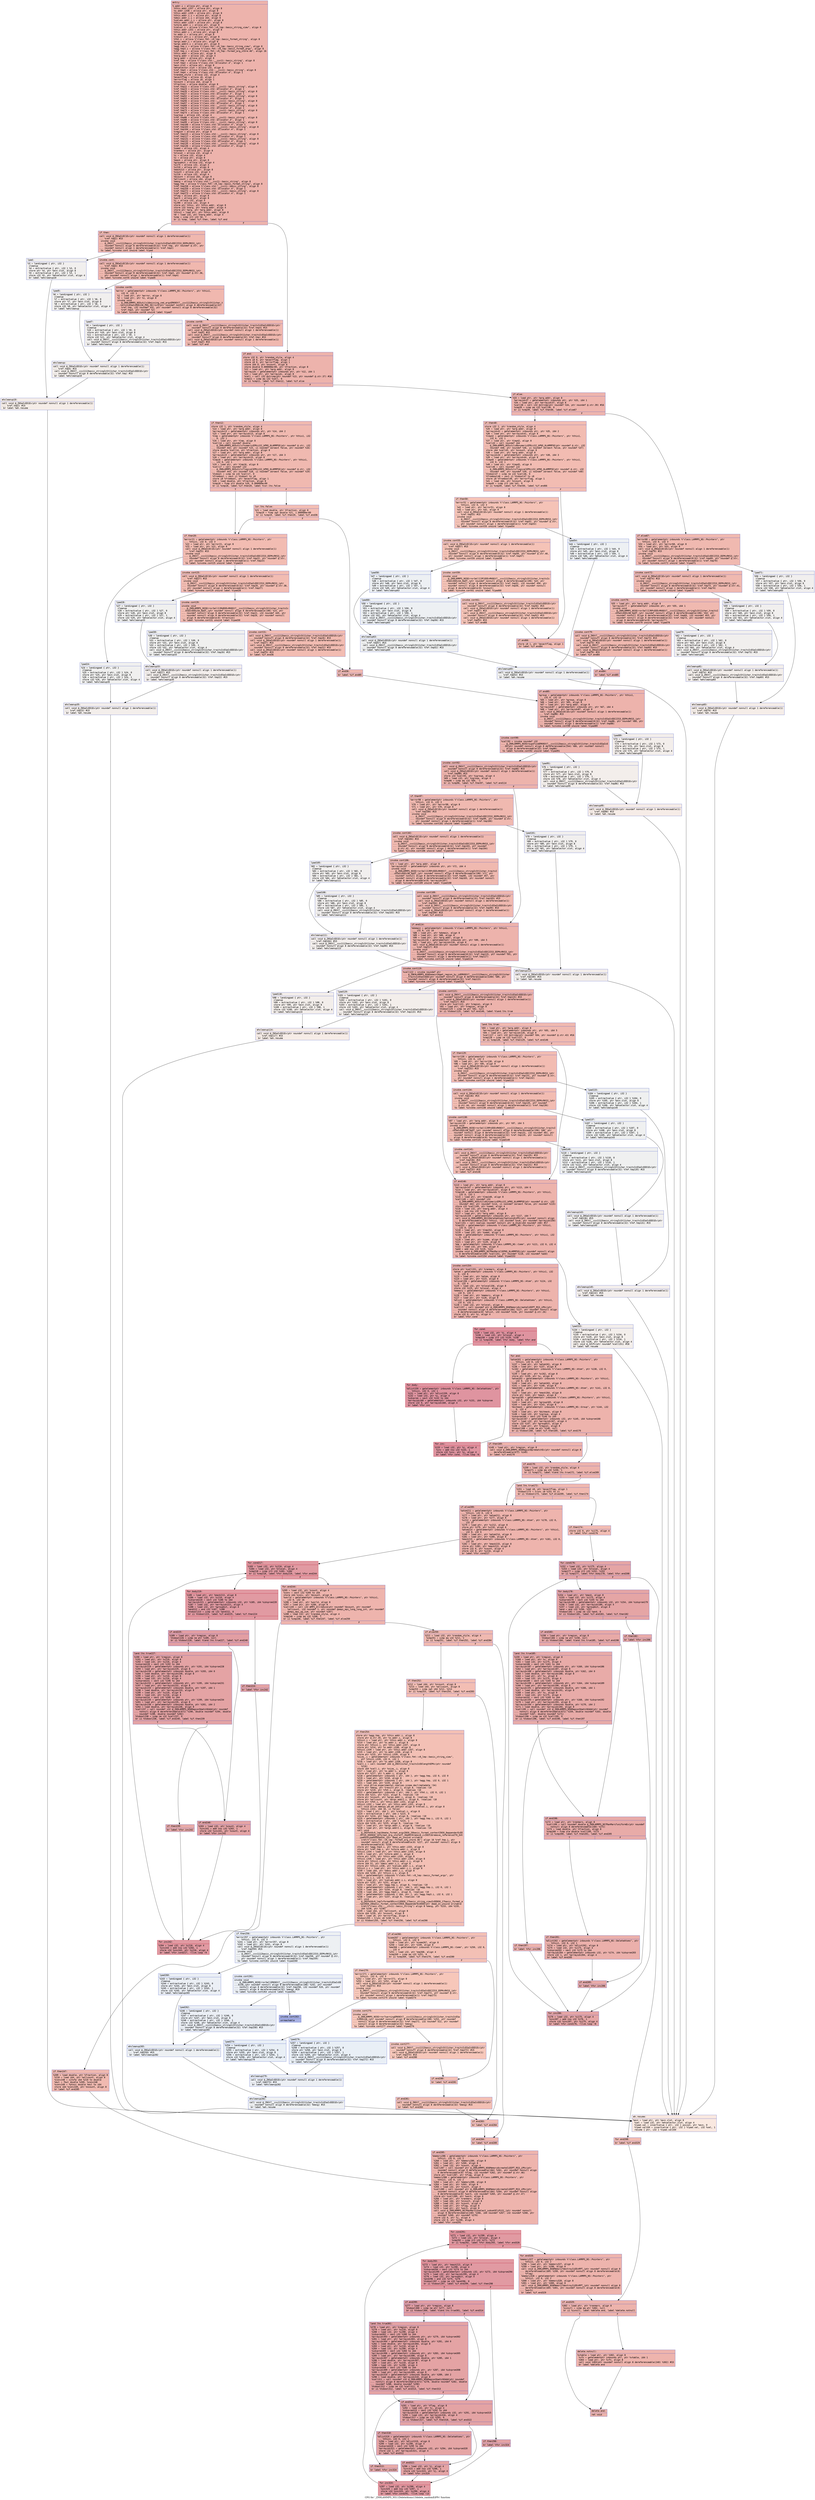 digraph "CFG for '_ZN9LAMMPS_NS11DeleteAtoms13delete_randomEiPPc' function" {
	label="CFG for '_ZN9LAMMPS_NS11DeleteAtoms13delete_randomEiPPc' function";

	Node0x557d770ea520 [shape=record,color="#3d50c3ff", style=filled, fillcolor="#d6524470" fontname="Courier",label="{entry:\l|  %.addr.i = alloca ptr, align 8\l  %this.addr.i337 = alloca ptr, align 8\l  %s.addr.i338 = alloca ptr, align 8\l  %this.addr.i335 = alloca ptr, align 8\l  %this.addr.i.i = alloca ptr, align 8\l  %desc.addr.i.i = alloca i64, align 8\l  %values.addr.i.i = alloca ptr, align 8\l  %this.addr.i333 = alloca ptr, align 8\l  %store.addr.i = alloca ptr, align 8\l  %retval.i = alloca %\"class.fmt::v9_lmp::basic_string_view\", align 8\l  %this.addr.i331 = alloca ptr, align 8\l  %this.addr.i = alloca ptr, align 8\l  %s.addr.i = alloca ptr, align 8\l  %result.ptr.i = alloca ptr, align 8\l  %fmt.i = alloca %\"class.fmt::v9_lmp::basic_format_string\", align 8\l  %args.addr.i = alloca ptr, align 8\l  %args.addr2.i = alloca ptr, align 8\l  %agg.tmp.i = alloca %\"class.fmt::v9_lmp::basic_string_view\", align 8\l  %agg.tmp3.i = alloca %\"class.fmt::v9_lmp::basic_format_args\", align 8\l  %ref.tmp.i = alloca %\"class.fmt::v9_lmp::format_arg_store.46\", align 16\l  %this.addr = alloca ptr, align 8\l  %narg.addr = alloca i32, align 4\l  %arg.addr = alloca ptr, align 8\l  %ref.tmp = alloca %\"class.std::__cxx11::basic_string\", align 8\l  %ref.tmp2 = alloca %\"class.std::allocator.4\", align 1\l  %exn.slot = alloca ptr, align 8\l  %ehselector.slot = alloca i32, align 4\l  %ref.tmp3 = alloca %\"class.std::__cxx11::basic_string\", align 8\l  %ref.tmp4 = alloca %\"class.std::allocator.4\", align 1\l  %random_style = alloca i32, align 4\l  %exactflag = alloca i8, align 1\l  %errorflag = alloca i8, align 1\l  %ncount = alloca i64, align 8\l  %fraction = alloca double, align 8\l  %ref.tmp22 = alloca %\"class.std::__cxx11::basic_string\", align 8\l  %ref.tmp23 = alloca %\"class.std::allocator.4\", align 1\l  %ref.tmp26 = alloca %\"class.std::__cxx11::basic_string\", align 8\l  %ref.tmp27 = alloca %\"class.std::allocator.4\", align 1\l  %ref.tmp52 = alloca %\"class.std::__cxx11::basic_string\", align 8\l  %ref.tmp53 = alloca %\"class.std::allocator.4\", align 1\l  %ref.tmp56 = alloca %\"class.std::__cxx11::basic_string\", align 8\l  %ref.tmp57 = alloca %\"class.std::allocator.4\", align 1\l  %ref.tmp69 = alloca %\"class.std::__cxx11::basic_string\", align 8\l  %ref.tmp70 = alloca %\"class.std::allocator.4\", align 1\l  %ref.tmp73 = alloca %\"class.std::__cxx11::basic_string\", align 8\l  %ref.tmp74 = alloca %\"class.std::allocator.4\", align 1\l  %igroup = alloca i32, align 4\l  %ref.tmp86 = alloca %\"class.std::__cxx11::basic_string\", align 8\l  %ref.tmp88 = alloca %\"class.std::allocator.4\", align 1\l  %ref.tmp99 = alloca %\"class.std::__cxx11::basic_string\", align 8\l  %ref.tmp100 = alloca %\"class.std::allocator.4\", align 1\l  %ref.tmp103 = alloca %\"class.std::__cxx11::basic_string\", align 8\l  %ref.tmp104 = alloca %\"class.std::allocator.4\", align 1\l  %region = alloca ptr, align 8\l  %ref.tmp115 = alloca %\"class.std::__cxx11::basic_string\", align 8\l  %ref.tmp117 = alloca %\"class.std::allocator.4\", align 1\l  %ref.tmp131 = alloca %\"class.std::__cxx11::basic_string\", align 8\l  %ref.tmp132 = alloca %\"class.std::allocator.4\", align 1\l  %ref.tmp135 = alloca %\"class.std::__cxx11::basic_string\", align 8\l  %ref.tmp136 = alloca %\"class.std::allocator.4\", align 1\l  %seed = alloca i32, align 4\l  %ranmars = alloca ptr, align 8\l  %nlocal = alloca i32, align 4\l  %i = alloca i32, align 4\l  %x = alloca ptr, align 8\l  %mask = alloca ptr, align 8\l  %groupbit = alloca i32, align 4\l  %i175 = alloca i32, align 4\l  %x210 = alloca ptr, align 8\l  %mask213 = alloca ptr, align 8\l  %count = alloca i32, align 4\l  %i216 = alloca i32, align 4\l  %bcount = alloca i64, align 8\l  %allcount = alloca i64, align 8\l  %mesg = alloca %\"class.std::__cxx11::basic_string\", align 8\l  %agg.tmp = alloca %\"class.fmt::v9_lmp::basic_format_string\", align 8\l  %ref.tmp258 = alloca %\"class.std::__cxx11::basic_string\", align 8\l  %ref.tmp259 = alloca %\"class.std::allocator.4\", align 1\l  %ref.tmp272 = alloca %\"class.std::__cxx11::basic_string\", align 8\l  %ref.tmp273 = alloca %\"class.std::allocator.4\", align 1\l  %flag = alloca ptr, align 8\l  %work = alloca ptr, align 8\l  %j = alloca i32, align 4\l  %i290 = alloca i32, align 4\l  store ptr %this, ptr %this.addr, align 8\l  store i32 %narg, ptr %narg.addr, align 4\l  store ptr %arg, ptr %arg.addr, align 8\l  %this1 = load ptr, ptr %this.addr, align 8\l  %0 = load i32, ptr %narg.addr, align 4\l  %cmp = icmp slt i32 %0, 7\l  br i1 %cmp, label %if.then, label %if.end\l|{<s0>T|<s1>F}}"];
	Node0x557d770ea520:s0 -> Node0x557d770fec60[tooltip="entry -> if.then\nProbability 50.00%" ];
	Node0x557d770ea520:s1 -> Node0x557d770fecd0[tooltip="entry -> if.end\nProbability 50.00%" ];
	Node0x557d770fec60 [shape=record,color="#3d50c3ff", style=filled, fillcolor="#dc5d4a70" fontname="Courier",label="{if.then:\l|  call void @_ZNSaIcEC1Ev(ptr noundef nonnull align 1 dereferenceable(1)\l... %ref.tmp2) #15\l  invoke void\l... @_ZNSt7__cxx1112basic_stringIcSt11char_traitsIcESaIcEEC2IS3_EEPKcRKS3_(ptr\l... noundef nonnull align 8 dereferenceable(32) %ref.tmp, ptr noundef @.str, ptr\l... noundef nonnull align 1 dereferenceable(1) %ref.tmp2)\l          to label %invoke.cont unwind label %lpad\l}"];
	Node0x557d770fec60 -> Node0x557d770fef70[tooltip="if.then -> invoke.cont\nProbability 100.00%" ];
	Node0x557d770fec60 -> Node0x557d770feff0[tooltip="if.then -> lpad\nProbability 0.00%" ];
	Node0x557d770fef70 [shape=record,color="#3d50c3ff", style=filled, fillcolor="#dc5d4a70" fontname="Courier",label="{invoke.cont:\l|  call void @_ZNSaIcEC1Ev(ptr noundef nonnull align 1 dereferenceable(1)\l... %ref.tmp4) #15\l  invoke void\l... @_ZNSt7__cxx1112basic_stringIcSt11char_traitsIcESaIcEEC2IS3_EEPKcRKS3_(ptr\l... noundef nonnull align 8 dereferenceable(32) %ref.tmp3, ptr noundef @.str.36,\l... ptr noundef nonnull align 1 dereferenceable(1) %ref.tmp4)\l          to label %invoke.cont6 unwind label %lpad5\l}"];
	Node0x557d770fef70 -> Node0x557d770ff310[tooltip="invoke.cont -> invoke.cont6\nProbability 100.00%" ];
	Node0x557d770fef70 -> Node0x557d770ff360[tooltip="invoke.cont -> lpad5\nProbability 0.00%" ];
	Node0x557d770ff310 [shape=record,color="#3d50c3ff", style=filled, fillcolor="#dc5d4a70" fontname="Courier",label="{invoke.cont6:\l|  %error = getelementptr inbounds %\"class.LAMMPS_NS::Pointers\", ptr %this1,\l... i32 0, i32 3\l  %1 = load ptr, ptr %error, align 8\l  %2 = load ptr, ptr %1, align 8\l  invoke void\l... @_ZN9LAMMPS_NS5utils16missing_cmd_argsERKNSt7__cxx1112basic_stringIcSt11char_t\l...raitsIcESaIcEEEiS8_PNS_5ErrorE(ptr noundef nonnull align 8 dereferenceable(32)\l... %ref.tmp, i32 noundef 432, ptr noundef nonnull align 8 dereferenceable(32)\l... %ref.tmp3, ptr noundef %2)\l          to label %invoke.cont8 unwind label %lpad7\l}"];
	Node0x557d770ff310 -> Node0x557d770ff2c0[tooltip="invoke.cont6 -> invoke.cont8\nProbability 100.00%" ];
	Node0x557d770ff310 -> Node0x557d770fcef0[tooltip="invoke.cont6 -> lpad7\nProbability 0.00%" ];
	Node0x557d770ff2c0 [shape=record,color="#3d50c3ff", style=filled, fillcolor="#dc5d4a70" fontname="Courier",label="{invoke.cont8:\l|  call void @_ZNSt7__cxx1112basic_stringIcSt11char_traitsIcESaIcEED1Ev(ptr\l... noundef nonnull align 8 dereferenceable(32) %ref.tmp3) #15\l  call void @_ZNSaIcED1Ev(ptr noundef nonnull align 1 dereferenceable(1)\l... %ref.tmp4) #15\l  call void @_ZNSt7__cxx1112basic_stringIcSt11char_traitsIcESaIcEED1Ev(ptr\l... noundef nonnull align 8 dereferenceable(32) %ref.tmp) #15\l  call void @_ZNSaIcED1Ev(ptr noundef nonnull align 1 dereferenceable(1)\l... %ref.tmp2) #15\l  br label %if.end\l}"];
	Node0x557d770ff2c0 -> Node0x557d770fecd0[tooltip="invoke.cont8 -> if.end\nProbability 100.00%" ];
	Node0x557d770feff0 [shape=record,color="#3d50c3ff", style=filled, fillcolor="#e0dbd870" fontname="Courier",label="{lpad:\l|  %3 = landingpad \{ ptr, i32 \}\l          cleanup\l  %4 = extractvalue \{ ptr, i32 \} %3, 0\l  store ptr %4, ptr %exn.slot, align 8\l  %5 = extractvalue \{ ptr, i32 \} %3, 1\l  store i32 %5, ptr %ehselector.slot, align 4\l  br label %ehcleanup10\l}"];
	Node0x557d770feff0 -> Node0x557d771007c0[tooltip="lpad -> ehcleanup10\nProbability 100.00%" ];
	Node0x557d770ff360 [shape=record,color="#3d50c3ff", style=filled, fillcolor="#e0dbd870" fontname="Courier",label="{lpad5:\l|  %6 = landingpad \{ ptr, i32 \}\l          cleanup\l  %7 = extractvalue \{ ptr, i32 \} %6, 0\l  store ptr %7, ptr %exn.slot, align 8\l  %8 = extractvalue \{ ptr, i32 \} %6, 1\l  store i32 %8, ptr %ehselector.slot, align 4\l  br label %ehcleanup\l}"];
	Node0x557d770ff360 -> Node0x557d77100b30[tooltip="lpad5 -> ehcleanup\nProbability 100.00%" ];
	Node0x557d770fcef0 [shape=record,color="#3d50c3ff", style=filled, fillcolor="#e0dbd870" fontname="Courier",label="{lpad7:\l|  %9 = landingpad \{ ptr, i32 \}\l          cleanup\l  %10 = extractvalue \{ ptr, i32 \} %9, 0\l  store ptr %10, ptr %exn.slot, align 8\l  %11 = extractvalue \{ ptr, i32 \} %9, 1\l  store i32 %11, ptr %ehselector.slot, align 4\l  call void @_ZNSt7__cxx1112basic_stringIcSt11char_traitsIcESaIcEED1Ev(ptr\l... noundef nonnull align 8 dereferenceable(32) %ref.tmp3) #15\l  br label %ehcleanup\l}"];
	Node0x557d770fcef0 -> Node0x557d77100b30[tooltip="lpad7 -> ehcleanup\nProbability 100.00%" ];
	Node0x557d77100b30 [shape=record,color="#3d50c3ff", style=filled, fillcolor="#e5d8d170" fontname="Courier",label="{ehcleanup:\l|  call void @_ZNSaIcED1Ev(ptr noundef nonnull align 1 dereferenceable(1)\l... %ref.tmp4) #15\l  call void @_ZNSt7__cxx1112basic_stringIcSt11char_traitsIcESaIcEED1Ev(ptr\l... noundef nonnull align 8 dereferenceable(32) %ref.tmp) #15\l  br label %ehcleanup10\l}"];
	Node0x557d77100b30 -> Node0x557d771007c0[tooltip="ehcleanup -> ehcleanup10\nProbability 100.00%" ];
	Node0x557d771007c0 [shape=record,color="#3d50c3ff", style=filled, fillcolor="#e8d6cc70" fontname="Courier",label="{ehcleanup10:\l|  call void @_ZNSaIcED1Ev(ptr noundef nonnull align 1 dereferenceable(1)\l... %ref.tmp2) #15\l  br label %eh.resume\l}"];
	Node0x557d771007c0 -> Node0x557d771013e0[tooltip="ehcleanup10 -> eh.resume\nProbability 100.00%" ];
	Node0x557d770fecd0 [shape=record,color="#3d50c3ff", style=filled, fillcolor="#d6524470" fontname="Courier",label="{if.end:\l|  store i32 0, ptr %random_style, align 4\l  store i8 0, ptr %exactflag, align 1\l  store i8 0, ptr %errorflag, align 1\l  store i64 0, ptr %ncount, align 8\l  store double 0.000000e+00, ptr %fraction, align 8\l  %12 = load ptr, ptr %arg.addr, align 8\l  %arrayidx = getelementptr inbounds ptr, ptr %12, i64 1\l  %13 = load ptr, ptr %arrayidx, align 8\l  %call = call i32 @strcmp(ptr noundef %13, ptr noundef @.str.37) #16\l  %cmp11 = icmp eq i32 %call, 0\l  br i1 %cmp11, label %if.then12, label %if.else\l|{<s0>T|<s1>F}}"];
	Node0x557d770fecd0:s0 -> Node0x557d77101aa0[tooltip="if.end -> if.then12\nProbability 37.50%" ];
	Node0x557d770fecd0:s1 -> Node0x557d77101b20[tooltip="if.end -> if.else\nProbability 62.50%" ];
	Node0x557d77101aa0 [shape=record,color="#3d50c3ff", style=filled, fillcolor="#de614d70" fontname="Courier",label="{if.then12:\l|  store i32 1, ptr %random_style, align 4\l  %14 = load ptr, ptr %arg.addr, align 8\l  %arrayidx13 = getelementptr inbounds ptr, ptr %14, i64 2\l  %15 = load ptr, ptr %arrayidx13, align 8\l  %lmp = getelementptr inbounds %\"class.LAMMPS_NS::Pointers\", ptr %this1, i32\l... 0, i32 1\l  %16 = load ptr, ptr %lmp, align 8\l  %call14 = call noundef double\l... @_ZN9LAMMPS_NS5utils7numericEPKciS2_bPNS_6LAMMPSE(ptr noundef @.str, i32\l... noundef 442, ptr noundef %15, i1 noundef zeroext false, ptr noundef %16)\l  store double %call14, ptr %fraction, align 8\l  %17 = load ptr, ptr %arg.addr, align 8\l  %arrayidx15 = getelementptr inbounds ptr, ptr %17, i64 3\l  %18 = load ptr, ptr %arrayidx15, align 8\l  %lmp16 = getelementptr inbounds %\"class.LAMMPS_NS::Pointers\", ptr %this1,\l... i32 0, i32 1\l  %19 = load ptr, ptr %lmp16, align 8\l  %call17 = call noundef i32\l... @_ZN9LAMMPS_NS5utils7logicalEPKciS2_bPNS_6LAMMPSE(ptr noundef @.str, i32\l... noundef 443, ptr noundef %18, i1 noundef zeroext false, ptr noundef %19)\l  %tobool = icmp ne i32 %call17, 0\l  %frombool = zext i1 %tobool to i8\l  store i8 %frombool, ptr %exactflag, align 1\l  %20 = load double, ptr %fraction, align 8\l  %cmp18 = fcmp olt double %20, 0.000000e+00\l  br i1 %cmp18, label %if.then20, label %lor.lhs.false\l|{<s0>T|<s1>F}}"];
	Node0x557d77101aa0:s0 -> Node0x557d77102b00[tooltip="if.then12 -> if.then20\nProbability 50.00%" ];
	Node0x557d77101aa0:s1 -> Node0x557d77102b80[tooltip="if.then12 -> lor.lhs.false\nProbability 50.00%" ];
	Node0x557d77102b80 [shape=record,color="#3d50c3ff", style=filled, fillcolor="#e36c5570" fontname="Courier",label="{lor.lhs.false:\l|  %21 = load double, ptr %fraction, align 8\l  %cmp19 = fcmp ogt double %21, 1.000000e+00\l  br i1 %cmp19, label %if.then20, label %if.end36\l|{<s0>T|<s1>F}}"];
	Node0x557d77102b80:s0 -> Node0x557d77102b00[tooltip="lor.lhs.false -> if.then20\nProbability 50.00%" ];
	Node0x557d77102b80:s1 -> Node0x557d77102e40[tooltip="lor.lhs.false -> if.end36\nProbability 50.00%" ];
	Node0x557d77102b00 [shape=record,color="#3d50c3ff", style=filled, fillcolor="#e1675170" fontname="Courier",label="{if.then20:\l|  %error21 = getelementptr inbounds %\"class.LAMMPS_NS::Pointers\", ptr\l... %this1, i32 0, i32 3\l  %22 = load ptr, ptr %error21, align 8\l  %23 = load ptr, ptr %22, align 8\l  call void @_ZNSaIcEC1Ev(ptr noundef nonnull align 1 dereferenceable(1)\l... %ref.tmp23) #15\l  invoke void\l... @_ZNSt7__cxx1112basic_stringIcSt11char_traitsIcESaIcEEC2IS3_EEPKcRKS3_(ptr\l... noundef nonnull align 8 dereferenceable(32) %ref.tmp22, ptr noundef @.str,\l... ptr noundef nonnull align 1 dereferenceable(1) %ref.tmp23)\l          to label %invoke.cont25 unwind label %lpad24\l}"];
	Node0x557d77102b00 -> Node0x557d771032d0[tooltip="if.then20 -> invoke.cont25\nProbability 100.00%" ];
	Node0x557d77102b00 -> Node0x557d77103350[tooltip="if.then20 -> lpad24\nProbability 0.00%" ];
	Node0x557d771032d0 [shape=record,color="#3d50c3ff", style=filled, fillcolor="#e1675170" fontname="Courier",label="{invoke.cont25:\l|  call void @_ZNSaIcEC1Ev(ptr noundef nonnull align 1 dereferenceable(1)\l... %ref.tmp27) #15\l  invoke void\l... @_ZNSt7__cxx1112basic_stringIcSt11char_traitsIcESaIcEEC2IS3_EEPKcRKS3_(ptr\l... noundef nonnull align 8 dereferenceable(32) %ref.tmp26, ptr noundef @.str.38,\l... ptr noundef nonnull align 1 dereferenceable(1) %ref.tmp27)\l          to label %invoke.cont29 unwind label %lpad28\l}"];
	Node0x557d771032d0 -> Node0x557d771036d0[tooltip="invoke.cont25 -> invoke.cont29\nProbability 100.00%" ];
	Node0x557d771032d0 -> Node0x557d77103720[tooltip="invoke.cont25 -> lpad28\nProbability 0.00%" ];
	Node0x557d771036d0 [shape=record,color="#3d50c3ff", style=filled, fillcolor="#e1675170" fontname="Courier",label="{invoke.cont29:\l|  invoke void\l... @_ZN9LAMMPS_NS5Error3allIJRdEEEvRKNSt7__cxx1112basic_stringIcSt11char_traitsIc\l...ESaIcEEEiSA_DpOT_(ptr noundef nonnull align 8 dereferenceable(196) %23, ptr\l... noundef nonnull align 8 dereferenceable(32) %ref.tmp22, i32 noundef 445, ptr\l... noundef nonnull align 8 dereferenceable(32) %ref.tmp26, ptr noundef nonnull\l... align 8 dereferenceable(8) %fraction)\l          to label %invoke.cont31 unwind label %lpad30\l}"];
	Node0x557d771036d0 -> Node0x557d77103680[tooltip="invoke.cont29 -> invoke.cont31\nProbability 100.00%" ];
	Node0x557d771036d0 -> Node0x557d77103a50[tooltip="invoke.cont29 -> lpad30\nProbability 0.00%" ];
	Node0x557d77103680 [shape=record,color="#3d50c3ff", style=filled, fillcolor="#e1675170" fontname="Courier",label="{invoke.cont31:\l|  call void @_ZNSt7__cxx1112basic_stringIcSt11char_traitsIcESaIcEED1Ev(ptr\l... noundef nonnull align 8 dereferenceable(32) %ref.tmp26) #15\l  call void @_ZNSaIcED1Ev(ptr noundef nonnull align 1 dereferenceable(1)\l... %ref.tmp27) #15\l  call void @_ZNSt7__cxx1112basic_stringIcSt11char_traitsIcESaIcEED1Ev(ptr\l... noundef nonnull align 8 dereferenceable(32) %ref.tmp22) #15\l  call void @_ZNSaIcED1Ev(ptr noundef nonnull align 1 dereferenceable(1)\l... %ref.tmp23) #15\l  br label %if.end36\l}"];
	Node0x557d77103680 -> Node0x557d77102e40[tooltip="invoke.cont31 -> if.end36\nProbability 100.00%" ];
	Node0x557d77103350 [shape=record,color="#3d50c3ff", style=filled, fillcolor="#dedcdb70" fontname="Courier",label="{lpad24:\l|  %24 = landingpad \{ ptr, i32 \}\l          cleanup\l  %25 = extractvalue \{ ptr, i32 \} %24, 0\l  store ptr %25, ptr %exn.slot, align 8\l  %26 = extractvalue \{ ptr, i32 \} %24, 1\l  store i32 %26, ptr %ehselector.slot, align 4\l  br label %ehcleanup35\l}"];
	Node0x557d77103350 -> Node0x557d771044d0[tooltip="lpad24 -> ehcleanup35\nProbability 100.00%" ];
	Node0x557d77103720 [shape=record,color="#3d50c3ff", style=filled, fillcolor="#dedcdb70" fontname="Courier",label="{lpad28:\l|  %27 = landingpad \{ ptr, i32 \}\l          cleanup\l  %28 = extractvalue \{ ptr, i32 \} %27, 0\l  store ptr %28, ptr %exn.slot, align 8\l  %29 = extractvalue \{ ptr, i32 \} %27, 1\l  store i32 %29, ptr %ehselector.slot, align 4\l  br label %ehcleanup33\l}"];
	Node0x557d77103720 -> Node0x557d770ad760[tooltip="lpad28 -> ehcleanup33\nProbability 100.00%" ];
	Node0x557d77103a50 [shape=record,color="#3d50c3ff", style=filled, fillcolor="#dedcdb70" fontname="Courier",label="{lpad30:\l|  %30 = landingpad \{ ptr, i32 \}\l          cleanup\l  %31 = extractvalue \{ ptr, i32 \} %30, 0\l  store ptr %31, ptr %exn.slot, align 8\l  %32 = extractvalue \{ ptr, i32 \} %30, 1\l  store i32 %32, ptr %ehselector.slot, align 4\l  call void @_ZNSt7__cxx1112basic_stringIcSt11char_traitsIcESaIcEED1Ev(ptr\l... noundef nonnull align 8 dereferenceable(32) %ref.tmp26) #15\l  br label %ehcleanup33\l}"];
	Node0x557d77103a50 -> Node0x557d770ad760[tooltip="lpad30 -> ehcleanup33\nProbability 100.00%" ];
	Node0x557d770ad760 [shape=record,color="#3d50c3ff", style=filled, fillcolor="#e3d9d370" fontname="Courier",label="{ehcleanup33:\l|  call void @_ZNSaIcED1Ev(ptr noundef nonnull align 1 dereferenceable(1)\l... %ref.tmp27) #15\l  call void @_ZNSt7__cxx1112basic_stringIcSt11char_traitsIcESaIcEED1Ev(ptr\l... noundef nonnull align 8 dereferenceable(32) %ref.tmp22) #15\l  br label %ehcleanup35\l}"];
	Node0x557d770ad760 -> Node0x557d771044d0[tooltip="ehcleanup33 -> ehcleanup35\nProbability 100.00%" ];
	Node0x557d771044d0 [shape=record,color="#3d50c3ff", style=filled, fillcolor="#e5d8d170" fontname="Courier",label="{ehcleanup35:\l|  call void @_ZNSaIcED1Ev(ptr noundef nonnull align 1 dereferenceable(1)\l... %ref.tmp23) #15\l  br label %eh.resume\l}"];
	Node0x557d771044d0 -> Node0x557d771013e0[tooltip="ehcleanup35 -> eh.resume\nProbability 100.00%" ];
	Node0x557d77102e40 [shape=record,color="#3d50c3ff", style=filled, fillcolor="#de614d70" fontname="Courier",label="{if.end36:\l|  br label %if.end85\l}"];
	Node0x557d77102e40 -> Node0x557d770ae0e0[tooltip="if.end36 -> if.end85\nProbability 100.00%" ];
	Node0x557d77101b20 [shape=record,color="#3d50c3ff", style=filled, fillcolor="#d8564670" fontname="Courier",label="{if.else:\l|  %33 = load ptr, ptr %arg.addr, align 8\l  %arrayidx37 = getelementptr inbounds ptr, ptr %33, i64 1\l  %34 = load ptr, ptr %arrayidx37, align 8\l  %call38 = call i32 @strcmp(ptr noundef %34, ptr noundef @.str.39) #16\l  %cmp39 = icmp eq i32 %call38, 0\l  br i1 %cmp39, label %if.then40, label %if.else67\l|{<s0>T|<s1>F}}"];
	Node0x557d77101b20:s0 -> Node0x557d770ae550[tooltip="if.else -> if.then40\nProbability 37.50%" ];
	Node0x557d77101b20:s1 -> Node0x557d770ae5d0[tooltip="if.else -> if.else67\nProbability 62.50%" ];
	Node0x557d770ae550 [shape=record,color="#3d50c3ff", style=filled, fillcolor="#e1675170" fontname="Courier",label="{if.then40:\l|  store i32 2, ptr %random_style, align 4\l  %35 = load ptr, ptr %arg.addr, align 8\l  %arrayidx41 = getelementptr inbounds ptr, ptr %35, i64 2\l  %36 = load ptr, ptr %arrayidx41, align 8\l  %lmp42 = getelementptr inbounds %\"class.LAMMPS_NS::Pointers\", ptr %this1,\l... i32 0, i32 1\l  %37 = load ptr, ptr %lmp42, align 8\l  %call43 = call noundef i64\l... @_ZN9LAMMPS_NS5utils8bnumericEPKciS2_bPNS_6LAMMPSE(ptr noundef @.str, i32\l... noundef 448, ptr noundef %36, i1 noundef zeroext false, ptr noundef %37)\l  store i64 %call43, ptr %ncount, align 8\l  %38 = load ptr, ptr %arg.addr, align 8\l  %arrayidx44 = getelementptr inbounds ptr, ptr %38, i64 3\l  %39 = load ptr, ptr %arrayidx44, align 8\l  %lmp45 = getelementptr inbounds %\"class.LAMMPS_NS::Pointers\", ptr %this1,\l... i32 0, i32 1\l  %40 = load ptr, ptr %lmp45, align 8\l  %call46 = call noundef i32\l... @_ZN9LAMMPS_NS5utils7logicalEPKciS2_bPNS_6LAMMPSE(ptr noundef @.str, i32\l... noundef 449, ptr noundef %39, i1 noundef zeroext false, ptr noundef %40)\l  %tobool47 = icmp ne i32 %call46, 0\l  %frombool48 = zext i1 %tobool47 to i8\l  store i8 %frombool48, ptr %errorflag, align 1\l  %41 = load i64, ptr %ncount, align 8\l  %cmp49 = icmp slt i64 %41, 0\l  br i1 %cmp49, label %if.then50, label %if.end66\l|{<s0>T|<s1>F}}"];
	Node0x557d770ae550:s0 -> Node0x557d770af690[tooltip="if.then40 -> if.then50\nProbability 37.50%" ];
	Node0x557d770ae550:s1 -> Node0x557d770af710[tooltip="if.then40 -> if.end66\nProbability 62.50%" ];
	Node0x557d770af690 [shape=record,color="#3d50c3ff", style=filled, fillcolor="#e8765c70" fontname="Courier",label="{if.then50:\l|  %error51 = getelementptr inbounds %\"class.LAMMPS_NS::Pointers\", ptr\l... %this1, i32 0, i32 3\l  %42 = load ptr, ptr %error51, align 8\l  %43 = load ptr, ptr %42, align 8\l  call void @_ZNSaIcEC1Ev(ptr noundef nonnull align 1 dereferenceable(1)\l... %ref.tmp53) #15\l  invoke void\l... @_ZNSt7__cxx1112basic_stringIcSt11char_traitsIcESaIcEEC2IS3_EEPKcRKS3_(ptr\l... noundef nonnull align 8 dereferenceable(32) %ref.tmp52, ptr noundef @.str,\l... ptr noundef nonnull align 1 dereferenceable(1) %ref.tmp53)\l          to label %invoke.cont55 unwind label %lpad54\l}"];
	Node0x557d770af690 -> Node0x557d770afc00[tooltip="if.then50 -> invoke.cont55\nProbability 100.00%" ];
	Node0x557d770af690 -> Node0x557d770afc80[tooltip="if.then50 -> lpad54\nProbability 0.00%" ];
	Node0x557d770afc00 [shape=record,color="#3d50c3ff", style=filled, fillcolor="#e8765c70" fontname="Courier",label="{invoke.cont55:\l|  call void @_ZNSaIcEC1Ev(ptr noundef nonnull align 1 dereferenceable(1)\l... %ref.tmp57) #15\l  invoke void\l... @_ZNSt7__cxx1112basic_stringIcSt11char_traitsIcESaIcEEC2IS3_EEPKcRKS3_(ptr\l... noundef nonnull align 8 dereferenceable(32) %ref.tmp56, ptr noundef @.str.40,\l... ptr noundef nonnull align 1 dereferenceable(1) %ref.tmp57)\l          to label %invoke.cont59 unwind label %lpad58\l}"];
	Node0x557d770afc00 -> Node0x557d770b0000[tooltip="invoke.cont55 -> invoke.cont59\nProbability 100.00%" ];
	Node0x557d770afc00 -> Node0x557d770b0050[tooltip="invoke.cont55 -> lpad58\nProbability 0.00%" ];
	Node0x557d770b0000 [shape=record,color="#3d50c3ff", style=filled, fillcolor="#e8765c70" fontname="Courier",label="{invoke.cont59:\l|  invoke void\l... @_ZN9LAMMPS_NS5Error3allIJRlEEEvRKNSt7__cxx1112basic_stringIcSt11char_traitsIc\l...ESaIcEEEiSA_DpOT_(ptr noundef nonnull align 8 dereferenceable(196) %43, ptr\l... noundef nonnull align 8 dereferenceable(32) %ref.tmp52, i32 noundef 450, ptr\l... noundef nonnull align 8 dereferenceable(32) %ref.tmp56, ptr noundef nonnull\l... align 8 dereferenceable(8) %ncount)\l          to label %invoke.cont61 unwind label %lpad60\l}"];
	Node0x557d770b0000 -> Node0x557d770affb0[tooltip="invoke.cont59 -> invoke.cont61\nProbability 100.00%" ];
	Node0x557d770b0000 -> Node0x557d770b0380[tooltip="invoke.cont59 -> lpad60\nProbability 0.00%" ];
	Node0x557d770affb0 [shape=record,color="#3d50c3ff", style=filled, fillcolor="#e8765c70" fontname="Courier",label="{invoke.cont61:\l|  call void @_ZNSt7__cxx1112basic_stringIcSt11char_traitsIcESaIcEED1Ev(ptr\l... noundef nonnull align 8 dereferenceable(32) %ref.tmp56) #15\l  call void @_ZNSaIcED1Ev(ptr noundef nonnull align 1 dereferenceable(1)\l... %ref.tmp57) #15\l  call void @_ZNSt7__cxx1112basic_stringIcSt11char_traitsIcESaIcEED1Ev(ptr\l... noundef nonnull align 8 dereferenceable(32) %ref.tmp52) #15\l  call void @_ZNSaIcED1Ev(ptr noundef nonnull align 1 dereferenceable(1)\l... %ref.tmp53) #15\l  br label %if.end66\l}"];
	Node0x557d770affb0 -> Node0x557d770af710[tooltip="invoke.cont61 -> if.end66\nProbability 100.00%" ];
	Node0x557d770afc80 [shape=record,color="#3d50c3ff", style=filled, fillcolor="#d6dce470" fontname="Courier",label="{lpad54:\l|  %44 = landingpad \{ ptr, i32 \}\l          cleanup\l  %45 = extractvalue \{ ptr, i32 \} %44, 0\l  store ptr %45, ptr %exn.slot, align 8\l  %46 = extractvalue \{ ptr, i32 \} %44, 1\l  store i32 %46, ptr %ehselector.slot, align 4\l  br label %ehcleanup65\l}"];
	Node0x557d770afc80 -> Node0x557d770b0e00[tooltip="lpad54 -> ehcleanup65\nProbability 100.00%" ];
	Node0x557d770b0050 [shape=record,color="#3d50c3ff", style=filled, fillcolor="#d6dce470" fontname="Courier",label="{lpad58:\l|  %47 = landingpad \{ ptr, i32 \}\l          cleanup\l  %48 = extractvalue \{ ptr, i32 \} %47, 0\l  store ptr %48, ptr %exn.slot, align 8\l  %49 = extractvalue \{ ptr, i32 \} %47, 1\l  store i32 %49, ptr %ehselector.slot, align 4\l  br label %ehcleanup63\l}"];
	Node0x557d770b0050 -> Node0x557d770b1980[tooltip="lpad58 -> ehcleanup63\nProbability 100.00%" ];
	Node0x557d770b0380 [shape=record,color="#3d50c3ff", style=filled, fillcolor="#d6dce470" fontname="Courier",label="{lpad60:\l|  %50 = landingpad \{ ptr, i32 \}\l          cleanup\l  %51 = extractvalue \{ ptr, i32 \} %50, 0\l  store ptr %51, ptr %exn.slot, align 8\l  %52 = extractvalue \{ ptr, i32 \} %50, 1\l  store i32 %52, ptr %ehselector.slot, align 4\l  call void @_ZNSt7__cxx1112basic_stringIcSt11char_traitsIcESaIcEED1Ev(ptr\l... noundef nonnull align 8 dereferenceable(32) %ref.tmp56) #15\l  br label %ehcleanup63\l}"];
	Node0x557d770b0380 -> Node0x557d770b1980[tooltip="lpad60 -> ehcleanup63\nProbability 100.00%" ];
	Node0x557d770b1980 [shape=record,color="#3d50c3ff", style=filled, fillcolor="#dbdcde70" fontname="Courier",label="{ehcleanup63:\l|  call void @_ZNSaIcED1Ev(ptr noundef nonnull align 1 dereferenceable(1)\l... %ref.tmp57) #15\l  call void @_ZNSt7__cxx1112basic_stringIcSt11char_traitsIcESaIcEED1Ev(ptr\l... noundef nonnull align 8 dereferenceable(32) %ref.tmp52) #15\l  br label %ehcleanup65\l}"];
	Node0x557d770b1980 -> Node0x557d770b0e00[tooltip="ehcleanup63 -> ehcleanup65\nProbability 100.00%" ];
	Node0x557d770b0e00 [shape=record,color="#3d50c3ff", style=filled, fillcolor="#dedcdb70" fontname="Courier",label="{ehcleanup65:\l|  call void @_ZNSaIcED1Ev(ptr noundef nonnull align 1 dereferenceable(1)\l... %ref.tmp53) #15\l  br label %eh.resume\l}"];
	Node0x557d770b0e00 -> Node0x557d771013e0[tooltip="ehcleanup65 -> eh.resume\nProbability 100.00%" ];
	Node0x557d770af710 [shape=record,color="#3d50c3ff", style=filled, fillcolor="#e1675170" fontname="Courier",label="{if.end66:\l|  store i8 1, ptr %exactflag, align 1\l  br label %if.end84\l}"];
	Node0x557d770af710 -> Node0x557d770b23a0[tooltip="if.end66 -> if.end84\nProbability 100.00%" ];
	Node0x557d770ae5d0 [shape=record,color="#3d50c3ff", style=filled, fillcolor="#de614d70" fontname="Courier",label="{if.else67:\l|  %error68 = getelementptr inbounds %\"class.LAMMPS_NS::Pointers\", ptr\l... %this1, i32 0, i32 3\l  %53 = load ptr, ptr %error68, align 8\l  %54 = load ptr, ptr %53, align 8\l  call void @_ZNSaIcEC1Ev(ptr noundef nonnull align 1 dereferenceable(1)\l... %ref.tmp70) #15\l  invoke void\l... @_ZNSt7__cxx1112basic_stringIcSt11char_traitsIcESaIcEEC2IS3_EEPKcRKS3_(ptr\l... noundef nonnull align 8 dereferenceable(32) %ref.tmp69, ptr noundef @.str,\l... ptr noundef nonnull align 1 dereferenceable(1) %ref.tmp70)\l          to label %invoke.cont72 unwind label %lpad71\l}"];
	Node0x557d770ae5d0 -> Node0x557d770b27d0[tooltip="if.else67 -> invoke.cont72\nProbability 100.00%" ];
	Node0x557d770ae5d0 -> Node0x557d770b2850[tooltip="if.else67 -> lpad71\nProbability 0.00%" ];
	Node0x557d770b27d0 [shape=record,color="#3d50c3ff", style=filled, fillcolor="#de614d70" fontname="Courier",label="{invoke.cont72:\l|  call void @_ZNSaIcEC1Ev(ptr noundef nonnull align 1 dereferenceable(1)\l... %ref.tmp74) #15\l  invoke void\l... @_ZNSt7__cxx1112basic_stringIcSt11char_traitsIcESaIcEEC2IS3_EEPKcRKS3_(ptr\l... noundef nonnull align 8 dereferenceable(32) %ref.tmp73, ptr noundef @.str.41,\l... ptr noundef nonnull align 1 dereferenceable(1) %ref.tmp74)\l          to label %invoke.cont76 unwind label %lpad75\l}"];
	Node0x557d770b27d0 -> Node0x557d770b2b70[tooltip="invoke.cont72 -> invoke.cont76\nProbability 100.00%" ];
	Node0x557d770b27d0 -> Node0x557d770b2bc0[tooltip="invoke.cont72 -> lpad75\nProbability 0.00%" ];
	Node0x557d770b2b70 [shape=record,color="#3d50c3ff", style=filled, fillcolor="#de614d70" fontname="Courier",label="{invoke.cont76:\l|  %55 = load ptr, ptr %arg.addr, align 8\l  %arrayidx77 = getelementptr inbounds ptr, ptr %55, i64 1\l  invoke void\l... @_ZN9LAMMPS_NS5Error3allIJRPcEEEvRKNSt7__cxx1112basic_stringIcSt11char_traitsI\l...cESaIcEEEiSB_DpOT_(ptr noundef nonnull align 8 dereferenceable(196) %54, ptr\l... noundef nonnull align 8 dereferenceable(32) %ref.tmp69, i32 noundef 453, ptr\l... noundef nonnull align 8 dereferenceable(32) %ref.tmp73, ptr noundef nonnull\l... align 8 dereferenceable(8) %arrayidx77)\l          to label %invoke.cont79 unwind label %lpad78\l}"];
	Node0x557d770b2b70 -> Node0x557d770b2b20[tooltip="invoke.cont76 -> invoke.cont79\nProbability 100.00%" ];
	Node0x557d770b2b70 -> Node0x557d770b2fe0[tooltip="invoke.cont76 -> lpad78\nProbability 0.00%" ];
	Node0x557d770b2b20 [shape=record,color="#3d50c3ff", style=filled, fillcolor="#de614d70" fontname="Courier",label="{invoke.cont79:\l|  call void @_ZNSt7__cxx1112basic_stringIcSt11char_traitsIcESaIcEED1Ev(ptr\l... noundef nonnull align 8 dereferenceable(32) %ref.tmp73) #15\l  call void @_ZNSaIcED1Ev(ptr noundef nonnull align 1 dereferenceable(1)\l... %ref.tmp74) #15\l  call void @_ZNSt7__cxx1112basic_stringIcSt11char_traitsIcESaIcEED1Ev(ptr\l... noundef nonnull align 8 dereferenceable(32) %ref.tmp69) #15\l  call void @_ZNSaIcED1Ev(ptr noundef nonnull align 1 dereferenceable(1)\l... %ref.tmp70) #15\l  br label %if.end84\l}"];
	Node0x557d770b2b20 -> Node0x557d770b23a0[tooltip="invoke.cont79 -> if.end84\nProbability 100.00%" ];
	Node0x557d770b2850 [shape=record,color="#3d50c3ff", style=filled, fillcolor="#e0dbd870" fontname="Courier",label="{lpad71:\l|  %56 = landingpad \{ ptr, i32 \}\l          cleanup\l  %57 = extractvalue \{ ptr, i32 \} %56, 0\l  store ptr %57, ptr %exn.slot, align 8\l  %58 = extractvalue \{ ptr, i32 \} %56, 1\l  store i32 %58, ptr %ehselector.slot, align 4\l  br label %ehcleanup83\l}"];
	Node0x557d770b2850 -> Node0x557d770b3980[tooltip="lpad71 -> ehcleanup83\nProbability 100.00%" ];
	Node0x557d770b2bc0 [shape=record,color="#3d50c3ff", style=filled, fillcolor="#e0dbd870" fontname="Courier",label="{lpad75:\l|  %59 = landingpad \{ ptr, i32 \}\l          cleanup\l  %60 = extractvalue \{ ptr, i32 \} %59, 0\l  store ptr %60, ptr %exn.slot, align 8\l  %61 = extractvalue \{ ptr, i32 \} %59, 1\l  store i32 %61, ptr %ehselector.slot, align 4\l  br label %ehcleanup81\l}"];
	Node0x557d770b2bc0 -> Node0x557d770b3c80[tooltip="lpad75 -> ehcleanup81\nProbability 100.00%" ];
	Node0x557d770b2fe0 [shape=record,color="#3d50c3ff", style=filled, fillcolor="#e0dbd870" fontname="Courier",label="{lpad78:\l|  %62 = landingpad \{ ptr, i32 \}\l          cleanup\l  %63 = extractvalue \{ ptr, i32 \} %62, 0\l  store ptr %63, ptr %exn.slot, align 8\l  %64 = extractvalue \{ ptr, i32 \} %62, 1\l  store i32 %64, ptr %ehselector.slot, align 4\l  call void @_ZNSt7__cxx1112basic_stringIcSt11char_traitsIcESaIcEED1Ev(ptr\l... noundef nonnull align 8 dereferenceable(32) %ref.tmp73) #15\l  br label %ehcleanup81\l}"];
	Node0x557d770b2fe0 -> Node0x557d770b3c80[tooltip="lpad78 -> ehcleanup81\nProbability 100.00%" ];
	Node0x557d770b3c80 [shape=record,color="#3d50c3ff", style=filled, fillcolor="#e5d8d170" fontname="Courier",label="{ehcleanup81:\l|  call void @_ZNSaIcED1Ev(ptr noundef nonnull align 1 dereferenceable(1)\l... %ref.tmp74) #15\l  call void @_ZNSt7__cxx1112basic_stringIcSt11char_traitsIcESaIcEED1Ev(ptr\l... noundef nonnull align 8 dereferenceable(32) %ref.tmp69) #15\l  br label %ehcleanup83\l}"];
	Node0x557d770b3c80 -> Node0x557d770b3980[tooltip="ehcleanup81 -> ehcleanup83\nProbability 100.00%" ];
	Node0x557d770b3980 [shape=record,color="#3d50c3ff", style=filled, fillcolor="#e8d6cc70" fontname="Courier",label="{ehcleanup83:\l|  call void @_ZNSaIcED1Ev(ptr noundef nonnull align 1 dereferenceable(1)\l... %ref.tmp70) #15\l  br label %eh.resume\l}"];
	Node0x557d770b3980 -> Node0x557d771013e0[tooltip="ehcleanup83 -> eh.resume\nProbability 100.00%" ];
	Node0x557d770b23a0 [shape=record,color="#3d50c3ff", style=filled, fillcolor="#d8564670" fontname="Courier",label="{if.end84:\l|  br label %if.end85\l}"];
	Node0x557d770b23a0 -> Node0x557d770ae0e0[tooltip="if.end84 -> if.end85\nProbability 100.00%" ];
	Node0x557d770ae0e0 [shape=record,color="#3d50c3ff", style=filled, fillcolor="#d6524470" fontname="Courier",label="{if.end85:\l|  %group = getelementptr inbounds %\"class.LAMMPS_NS::Pointers\", ptr %this1,\l... i32 0, i32 13\l  %65 = load ptr, ptr %group, align 8\l  %66 = load ptr, ptr %65, align 8\l  %67 = load ptr, ptr %arg.addr, align 8\l  %arrayidx87 = getelementptr inbounds ptr, ptr %67, i64 4\l  %68 = load ptr, ptr %arrayidx87, align 8\l  call void @_ZNSaIcEC1Ev(ptr noundef nonnull align 1 dereferenceable(1)\l... %ref.tmp88) #15\l  invoke void\l... @_ZNSt7__cxx1112basic_stringIcSt11char_traitsIcESaIcEEC2IS3_EEPKcRKS3_(ptr\l... noundef nonnull align 8 dereferenceable(32) %ref.tmp86, ptr noundef %68, ptr\l... noundef nonnull align 1 dereferenceable(1) %ref.tmp88)\l          to label %invoke.cont90 unwind label %lpad89\l}"];
	Node0x557d770ae0e0 -> Node0x557d770b4b50[tooltip="if.end85 -> invoke.cont90\nProbability 100.00%" ];
	Node0x557d770ae0e0 -> Node0x557d770b4bd0[tooltip="if.end85 -> lpad89\nProbability 0.00%" ];
	Node0x557d770b4b50 [shape=record,color="#3d50c3ff", style=filled, fillcolor="#d6524470" fontname="Courier",label="{invoke.cont90:\l|  %call93 = invoke noundef i32\l... @_ZN9LAMMPS_NS5Group4findERKNSt7__cxx1112basic_stringIcSt11char_traitsIcESaIcE\l...EE(ptr noundef nonnull align 8 dereferenceable(244) %66, ptr noundef nonnull\l... align 8 dereferenceable(32) %ref.tmp86)\l          to label %invoke.cont92 unwind label %lpad91\l}"];
	Node0x557d770b4b50 -> Node0x557d770b4b00[tooltip="invoke.cont90 -> invoke.cont92\nProbability 100.00%" ];
	Node0x557d770b4b50 -> Node0x557d770b4e00[tooltip="invoke.cont90 -> lpad91\nProbability 0.00%" ];
	Node0x557d770b4b00 [shape=record,color="#3d50c3ff", style=filled, fillcolor="#d6524470" fontname="Courier",label="{invoke.cont92:\l|  call void @_ZNSt7__cxx1112basic_stringIcSt11char_traitsIcESaIcEED1Ev(ptr\l... noundef nonnull align 8 dereferenceable(32) %ref.tmp86) #15\l  call void @_ZNSaIcED1Ev(ptr noundef nonnull align 1 dereferenceable(1)\l... %ref.tmp88) #15\l  store i32 %call93, ptr %igroup, align 4\l  %69 = load i32, ptr %igroup, align 4\l  %cmp96 = icmp eq i32 %69, -1\l  br i1 %cmp96, label %if.then97, label %if.end114\l|{<s0>T|<s1>F}}"];
	Node0x557d770b4b00:s0 -> Node0x557d770b53f0[tooltip="invoke.cont92 -> if.then97\nProbability 37.50%" ];
	Node0x557d770b4b00:s1 -> Node0x557d77114560[tooltip="invoke.cont92 -> if.end114\nProbability 62.50%" ];
	Node0x557d770b53f0 [shape=record,color="#3d50c3ff", style=filled, fillcolor="#de614d70" fontname="Courier",label="{if.then97:\l|  %error98 = getelementptr inbounds %\"class.LAMMPS_NS::Pointers\", ptr\l... %this1, i32 0, i32 3\l  %70 = load ptr, ptr %error98, align 8\l  %71 = load ptr, ptr %70, align 8\l  call void @_ZNSaIcEC1Ev(ptr noundef nonnull align 1 dereferenceable(1)\l... %ref.tmp100) #15\l  invoke void\l... @_ZNSt7__cxx1112basic_stringIcSt11char_traitsIcESaIcEEC2IS3_EEPKcRKS3_(ptr\l... noundef nonnull align 8 dereferenceable(32) %ref.tmp99, ptr noundef @.str,\l... ptr noundef nonnull align 1 dereferenceable(1) %ref.tmp100)\l          to label %invoke.cont102 unwind label %lpad101\l}"];
	Node0x557d770b53f0 -> Node0x557d771149f0[tooltip="if.then97 -> invoke.cont102\nProbability 100.00%" ];
	Node0x557d770b53f0 -> Node0x557d77114a70[tooltip="if.then97 -> lpad101\nProbability 0.00%" ];
	Node0x557d771149f0 [shape=record,color="#3d50c3ff", style=filled, fillcolor="#de614d70" fontname="Courier",label="{invoke.cont102:\l|  call void @_ZNSaIcEC1Ev(ptr noundef nonnull align 1 dereferenceable(1)\l... %ref.tmp104) #15\l  invoke void\l... @_ZNSt7__cxx1112basic_stringIcSt11char_traitsIcESaIcEEC2IS3_EEPKcRKS3_(ptr\l... noundef nonnull align 8 dereferenceable(32) %ref.tmp103, ptr noundef\l... @.str.42, ptr noundef nonnull align 1 dereferenceable(1) %ref.tmp104)\l          to label %invoke.cont106 unwind label %lpad105\l}"];
	Node0x557d771149f0 -> Node0x557d77114d90[tooltip="invoke.cont102 -> invoke.cont106\nProbability 100.00%" ];
	Node0x557d771149f0 -> Node0x557d77114de0[tooltip="invoke.cont102 -> lpad105\nProbability 0.00%" ];
	Node0x557d77114d90 [shape=record,color="#3d50c3ff", style=filled, fillcolor="#de614d70" fontname="Courier",label="{invoke.cont106:\l|  %72 = load ptr, ptr %arg.addr, align 8\l  %arrayidx107 = getelementptr inbounds ptr, ptr %72, i64 4\l  invoke void\l... @_ZN9LAMMPS_NS5Error3allIJRPcEEEvRKNSt7__cxx1112basic_stringIcSt11char_traitsI\l...cESaIcEEEiSB_DpOT_(ptr noundef nonnull align 8 dereferenceable(196) %71, ptr\l... noundef nonnull align 8 dereferenceable(32) %ref.tmp99, i32 noundef 457, ptr\l... noundef nonnull align 8 dereferenceable(32) %ref.tmp103, ptr noundef nonnull\l... align 8 dereferenceable(8) %arrayidx107)\l          to label %invoke.cont109 unwind label %lpad108\l}"];
	Node0x557d77114d90 -> Node0x557d77114d40[tooltip="invoke.cont106 -> invoke.cont109\nProbability 100.00%" ];
	Node0x557d77114d90 -> Node0x557d77115260[tooltip="invoke.cont106 -> lpad108\nProbability 0.00%" ];
	Node0x557d77114d40 [shape=record,color="#3d50c3ff", style=filled, fillcolor="#de614d70" fontname="Courier",label="{invoke.cont109:\l|  call void @_ZNSt7__cxx1112basic_stringIcSt11char_traitsIcESaIcEED1Ev(ptr\l... noundef nonnull align 8 dereferenceable(32) %ref.tmp103) #15\l  call void @_ZNSaIcED1Ev(ptr noundef nonnull align 1 dereferenceable(1)\l... %ref.tmp104) #15\l  call void @_ZNSt7__cxx1112basic_stringIcSt11char_traitsIcESaIcEED1Ev(ptr\l... noundef nonnull align 8 dereferenceable(32) %ref.tmp99) #15\l  call void @_ZNSaIcED1Ev(ptr noundef nonnull align 1 dereferenceable(1)\l... %ref.tmp100) #15\l  br label %if.end114\l}"];
	Node0x557d77114d40 -> Node0x557d77114560[tooltip="invoke.cont109 -> if.end114\nProbability 100.00%" ];
	Node0x557d770b4bd0 [shape=record,color="#3d50c3ff", style=filled, fillcolor="#e5d8d170" fontname="Courier",label="{lpad89:\l|  %73 = landingpad \{ ptr, i32 \}\l          cleanup\l  %74 = extractvalue \{ ptr, i32 \} %73, 0\l  store ptr %74, ptr %exn.slot, align 8\l  %75 = extractvalue \{ ptr, i32 \} %73, 1\l  store i32 %75, ptr %ehselector.slot, align 4\l  br label %ehcleanup95\l}"];
	Node0x557d770b4bd0 -> Node0x557d77115c00[tooltip="lpad89 -> ehcleanup95\nProbability 100.00%" ];
	Node0x557d770b4e00 [shape=record,color="#3d50c3ff", style=filled, fillcolor="#e5d8d170" fontname="Courier",label="{lpad91:\l|  %76 = landingpad \{ ptr, i32 \}\l          cleanup\l  %77 = extractvalue \{ ptr, i32 \} %76, 0\l  store ptr %77, ptr %exn.slot, align 8\l  %78 = extractvalue \{ ptr, i32 \} %76, 1\l  store i32 %78, ptr %ehselector.slot, align 4\l  call void @_ZNSt7__cxx1112basic_stringIcSt11char_traitsIcESaIcEED1Ev(ptr\l... noundef nonnull align 8 dereferenceable(32) %ref.tmp86) #15\l  br label %ehcleanup95\l}"];
	Node0x557d770b4e00 -> Node0x557d77115c00[tooltip="lpad91 -> ehcleanup95\nProbability 100.00%" ];
	Node0x557d77115c00 [shape=record,color="#3d50c3ff", style=filled, fillcolor="#ead5c970" fontname="Courier",label="{ehcleanup95:\l|  call void @_ZNSaIcED1Ev(ptr noundef nonnull align 1 dereferenceable(1)\l... %ref.tmp88) #15\l  br label %eh.resume\l}"];
	Node0x557d77115c00 -> Node0x557d771013e0[tooltip="ehcleanup95 -> eh.resume\nProbability 100.00%" ];
	Node0x557d77114a70 [shape=record,color="#3d50c3ff", style=filled, fillcolor="#e0dbd870" fontname="Courier",label="{lpad101:\l|  %79 = landingpad \{ ptr, i32 \}\l          cleanup\l  %80 = extractvalue \{ ptr, i32 \} %79, 0\l  store ptr %80, ptr %exn.slot, align 8\l  %81 = extractvalue \{ ptr, i32 \} %79, 1\l  store i32 %81, ptr %ehselector.slot, align 4\l  br label %ehcleanup113\l}"];
	Node0x557d77114a70 -> Node0x557d77116480[tooltip="lpad101 -> ehcleanup113\nProbability 100.00%" ];
	Node0x557d77114de0 [shape=record,color="#3d50c3ff", style=filled, fillcolor="#e0dbd870" fontname="Courier",label="{lpad105:\l|  %82 = landingpad \{ ptr, i32 \}\l          cleanup\l  %83 = extractvalue \{ ptr, i32 \} %82, 0\l  store ptr %83, ptr %exn.slot, align 8\l  %84 = extractvalue \{ ptr, i32 \} %82, 1\l  store i32 %84, ptr %ehselector.slot, align 4\l  br label %ehcleanup111\l}"];
	Node0x557d77114de0 -> Node0x557d771167f0[tooltip="lpad105 -> ehcleanup111\nProbability 100.00%" ];
	Node0x557d77115260 [shape=record,color="#3d50c3ff", style=filled, fillcolor="#e0dbd870" fontname="Courier",label="{lpad108:\l|  %85 = landingpad \{ ptr, i32 \}\l          cleanup\l  %86 = extractvalue \{ ptr, i32 \} %85, 0\l  store ptr %86, ptr %exn.slot, align 8\l  %87 = extractvalue \{ ptr, i32 \} %85, 1\l  store i32 %87, ptr %ehselector.slot, align 4\l  call void @_ZNSt7__cxx1112basic_stringIcSt11char_traitsIcESaIcEED1Ev(ptr\l... noundef nonnull align 8 dereferenceable(32) %ref.tmp103) #15\l  br label %ehcleanup111\l}"];
	Node0x557d77115260 -> Node0x557d771167f0[tooltip="lpad108 -> ehcleanup111\nProbability 100.00%" ];
	Node0x557d771167f0 [shape=record,color="#3d50c3ff", style=filled, fillcolor="#e3d9d370" fontname="Courier",label="{ehcleanup111:\l|  call void @_ZNSaIcED1Ev(ptr noundef nonnull align 1 dereferenceable(1)\l... %ref.tmp104) #15\l  call void @_ZNSt7__cxx1112basic_stringIcSt11char_traitsIcESaIcEED1Ev(ptr\l... noundef nonnull align 8 dereferenceable(32) %ref.tmp99) #15\l  br label %ehcleanup113\l}"];
	Node0x557d771167f0 -> Node0x557d77116480[tooltip="ehcleanup111 -> ehcleanup113\nProbability 100.00%" ];
	Node0x557d77116480 [shape=record,color="#3d50c3ff", style=filled, fillcolor="#e5d8d170" fontname="Courier",label="{ehcleanup113:\l|  call void @_ZNSaIcED1Ev(ptr noundef nonnull align 1 dereferenceable(1)\l... %ref.tmp100) #15\l  br label %eh.resume\l}"];
	Node0x557d77116480 -> Node0x557d771013e0[tooltip="ehcleanup113 -> eh.resume\nProbability 100.00%" ];
	Node0x557d77114560 [shape=record,color="#3d50c3ff", style=filled, fillcolor="#d6524470" fontname="Courier",label="{if.end114:\l|  %domain = getelementptr inbounds %\"class.LAMMPS_NS::Pointers\", ptr %this1,\l... i32 0, i32 10\l  %88 = load ptr, ptr %domain, align 8\l  %89 = load ptr, ptr %88, align 8\l  %90 = load ptr, ptr %arg.addr, align 8\l  %arrayidx116 = getelementptr inbounds ptr, ptr %90, i64 5\l  %91 = load ptr, ptr %arrayidx116, align 8\l  call void @_ZNSaIcEC1Ev(ptr noundef nonnull align 1 dereferenceable(1)\l... %ref.tmp117) #15\l  invoke void\l... @_ZNSt7__cxx1112basic_stringIcSt11char_traitsIcESaIcEEC2IS3_EEPKcRKS3_(ptr\l... noundef nonnull align 8 dereferenceable(32) %ref.tmp115, ptr noundef %91, ptr\l... noundef nonnull align 1 dereferenceable(1) %ref.tmp117)\l          to label %invoke.cont119 unwind label %lpad118\l}"];
	Node0x557d77114560 -> Node0x557d77117680[tooltip="if.end114 -> invoke.cont119\nProbability 100.00%" ];
	Node0x557d77114560 -> Node0x557d77117700[tooltip="if.end114 -> lpad118\nProbability 0.00%" ];
	Node0x557d77117680 [shape=record,color="#3d50c3ff", style=filled, fillcolor="#d6524470" fontname="Courier",label="{invoke.cont119:\l|  %call122 = invoke noundef ptr\l... @_ZNK9LAMMPS_NS6Domain16get_region_by_idERKNSt7__cxx1112basic_stringIcSt11char\l..._traitsIcESaIcEEE(ptr noundef nonnull align 8 dereferenceable(1200) %89, ptr\l... noundef nonnull align 8 dereferenceable(32) %ref.tmp115)\l          to label %invoke.cont121 unwind label %lpad120\l}"];
	Node0x557d77117680 -> Node0x557d77117630[tooltip="invoke.cont119 -> invoke.cont121\nProbability 100.00%" ];
	Node0x557d77117680 -> Node0x557d771179a0[tooltip="invoke.cont119 -> lpad120\nProbability 0.00%" ];
	Node0x557d77117630 [shape=record,color="#3d50c3ff", style=filled, fillcolor="#d6524470" fontname="Courier",label="{invoke.cont121:\l|  call void @_ZNSt7__cxx1112basic_stringIcSt11char_traitsIcESaIcEED1Ev(ptr\l... noundef nonnull align 8 dereferenceable(32) %ref.tmp115) #15\l  call void @_ZNSaIcED1Ev(ptr noundef nonnull align 1 dereferenceable(1)\l... %ref.tmp117) #15\l  store ptr %call122, ptr %region, align 8\l  %92 = load ptr, ptr %region, align 8\l  %tobool125 = icmp ne ptr %92, null\l  br i1 %tobool125, label %if.end146, label %land.lhs.true\l|{<s0>T|<s1>F}}"];
	Node0x557d77117630:s0 -> Node0x557d770ffc30[tooltip="invoke.cont121 -> if.end146\nProbability 62.50%" ];
	Node0x557d77117630:s1 -> Node0x557d770ffcb0[tooltip="invoke.cont121 -> land.lhs.true\nProbability 37.50%" ];
	Node0x557d770ffcb0 [shape=record,color="#3d50c3ff", style=filled, fillcolor="#de614d70" fontname="Courier",label="{land.lhs.true:\l|  %93 = load ptr, ptr %arg.addr, align 8\l  %arrayidx126 = getelementptr inbounds ptr, ptr %93, i64 5\l  %94 = load ptr, ptr %arrayidx126, align 8\l  %call127 = call i32 @strcmp(ptr noundef %94, ptr noundef @.str.43) #16\l  %cmp128 = icmp ne i32 %call127, 0\l  br i1 %cmp128, label %if.then129, label %if.end146\l|{<s0>T|<s1>F}}"];
	Node0x557d770ffcb0:s0 -> Node0x557d771001f0[tooltip="land.lhs.true -> if.then129\nProbability 62.50%" ];
	Node0x557d770ffcb0:s1 -> Node0x557d770ffc30[tooltip="land.lhs.true -> if.end146\nProbability 37.50%" ];
	Node0x557d771001f0 [shape=record,color="#3d50c3ff", style=filled, fillcolor="#e1675170" fontname="Courier",label="{if.then129:\l|  %error130 = getelementptr inbounds %\"class.LAMMPS_NS::Pointers\", ptr\l... %this1, i32 0, i32 3\l  %95 = load ptr, ptr %error130, align 8\l  %96 = load ptr, ptr %95, align 8\l  call void @_ZNSaIcEC1Ev(ptr noundef nonnull align 1 dereferenceable(1)\l... %ref.tmp132) #15\l  invoke void\l... @_ZNSt7__cxx1112basic_stringIcSt11char_traitsIcESaIcEEC2IS3_EEPKcRKS3_(ptr\l... noundef nonnull align 8 dereferenceable(32) %ref.tmp131, ptr noundef @.str,\l... ptr noundef nonnull align 1 dereferenceable(1) %ref.tmp132)\l          to label %invoke.cont134 unwind label %lpad133\l}"];
	Node0x557d771001f0 -> Node0x557d770b10e0[tooltip="if.then129 -> invoke.cont134\nProbability 100.00%" ];
	Node0x557d771001f0 -> Node0x557d770b1160[tooltip="if.then129 -> lpad133\nProbability 0.00%" ];
	Node0x557d770b10e0 [shape=record,color="#3d50c3ff", style=filled, fillcolor="#e1675170" fontname="Courier",label="{invoke.cont134:\l|  call void @_ZNSaIcEC1Ev(ptr noundef nonnull align 1 dereferenceable(1)\l... %ref.tmp136) #15\l  invoke void\l... @_ZNSt7__cxx1112basic_stringIcSt11char_traitsIcESaIcEEC2IS3_EEPKcRKS3_(ptr\l... noundef nonnull align 8 dereferenceable(32) %ref.tmp135, ptr noundef\l... @.str.44, ptr noundef nonnull align 1 dereferenceable(1) %ref.tmp136)\l          to label %invoke.cont138 unwind label %lpad137\l}"];
	Node0x557d770b10e0 -> Node0x557d770b14e0[tooltip="invoke.cont134 -> invoke.cont138\nProbability 100.00%" ];
	Node0x557d770b10e0 -> Node0x557d770b1530[tooltip="invoke.cont134 -> lpad137\nProbability 0.00%" ];
	Node0x557d770b14e0 [shape=record,color="#3d50c3ff", style=filled, fillcolor="#e1675170" fontname="Courier",label="{invoke.cont138:\l|  %97 = load ptr, ptr %arg.addr, align 8\l  %arrayidx139 = getelementptr inbounds ptr, ptr %97, i64 5\l  invoke void\l... @_ZN9LAMMPS_NS5Error3allIJRPcEEEvRKNSt7__cxx1112basic_stringIcSt11char_traitsI\l...cESaIcEEEiSB_DpOT_(ptr noundef nonnull align 8 dereferenceable(196) %96, ptr\l... noundef nonnull align 8 dereferenceable(32) %ref.tmp131, i32 noundef 461, ptr\l... noundef nonnull align 8 dereferenceable(32) %ref.tmp135, ptr noundef nonnull\l... align 8 dereferenceable(8) %arrayidx139)\l          to label %invoke.cont141 unwind label %lpad140\l}"];
	Node0x557d770b14e0 -> Node0x557d770b1490[tooltip="invoke.cont138 -> invoke.cont141\nProbability 100.00%" ];
	Node0x557d770b14e0 -> Node0x557d7711a6b0[tooltip="invoke.cont138 -> lpad140\nProbability 0.00%" ];
	Node0x557d770b1490 [shape=record,color="#3d50c3ff", style=filled, fillcolor="#e1675170" fontname="Courier",label="{invoke.cont141:\l|  call void @_ZNSt7__cxx1112basic_stringIcSt11char_traitsIcESaIcEED1Ev(ptr\l... noundef nonnull align 8 dereferenceable(32) %ref.tmp135) #15\l  call void @_ZNSaIcED1Ev(ptr noundef nonnull align 1 dereferenceable(1)\l... %ref.tmp136) #15\l  call void @_ZNSt7__cxx1112basic_stringIcSt11char_traitsIcESaIcEED1Ev(ptr\l... noundef nonnull align 8 dereferenceable(32) %ref.tmp131) #15\l  call void @_ZNSaIcED1Ev(ptr noundef nonnull align 1 dereferenceable(1)\l... %ref.tmp132) #15\l  br label %if.end146\l}"];
	Node0x557d770b1490 -> Node0x557d770ffc30[tooltip="invoke.cont141 -> if.end146\nProbability 100.00%" ];
	Node0x557d77117700 [shape=record,color="#3d50c3ff", style=filled, fillcolor="#e5d8d170" fontname="Courier",label="{lpad118:\l|  %98 = landingpad \{ ptr, i32 \}\l          cleanup\l  %99 = extractvalue \{ ptr, i32 \} %98, 0\l  store ptr %99, ptr %exn.slot, align 8\l  %100 = extractvalue \{ ptr, i32 \} %98, 1\l  store i32 %100, ptr %ehselector.slot, align 4\l  br label %ehcleanup124\l}"];
	Node0x557d77117700 -> Node0x557d7711afc0[tooltip="lpad118 -> ehcleanup124\nProbability 100.00%" ];
	Node0x557d771179a0 [shape=record,color="#3d50c3ff", style=filled, fillcolor="#e5d8d170" fontname="Courier",label="{lpad120:\l|  %101 = landingpad \{ ptr, i32 \}\l          cleanup\l  %102 = extractvalue \{ ptr, i32 \} %101, 0\l  store ptr %102, ptr %exn.slot, align 8\l  %103 = extractvalue \{ ptr, i32 \} %101, 1\l  store i32 %103, ptr %ehselector.slot, align 4\l  call void @_ZNSt7__cxx1112basic_stringIcSt11char_traitsIcESaIcEED1Ev(ptr\l... noundef nonnull align 8 dereferenceable(32) %ref.tmp115) #15\l  br label %ehcleanup124\l}"];
	Node0x557d771179a0 -> Node0x557d7711afc0[tooltip="lpad120 -> ehcleanup124\nProbability 100.00%" ];
	Node0x557d7711afc0 [shape=record,color="#3d50c3ff", style=filled, fillcolor="#ead5c970" fontname="Courier",label="{ehcleanup124:\l|  call void @_ZNSaIcED1Ev(ptr noundef nonnull align 1 dereferenceable(1)\l... %ref.tmp117) #15\l  br label %eh.resume\l}"];
	Node0x557d7711afc0 -> Node0x557d771013e0[tooltip="ehcleanup124 -> eh.resume\nProbability 100.00%" ];
	Node0x557d770b1160 [shape=record,color="#3d50c3ff", style=filled, fillcolor="#dbdcde70" fontname="Courier",label="{lpad133:\l|  %104 = landingpad \{ ptr, i32 \}\l          cleanup\l  %105 = extractvalue \{ ptr, i32 \} %104, 0\l  store ptr %105, ptr %exn.slot, align 8\l  %106 = extractvalue \{ ptr, i32 \} %104, 1\l  store i32 %106, ptr %ehselector.slot, align 4\l  br label %ehcleanup145\l}"];
	Node0x557d770b1160 -> Node0x557d7711b840[tooltip="lpad133 -> ehcleanup145\nProbability 100.00%" ];
	Node0x557d770b1530 [shape=record,color="#3d50c3ff", style=filled, fillcolor="#dbdcde70" fontname="Courier",label="{lpad137:\l|  %107 = landingpad \{ ptr, i32 \}\l          cleanup\l  %108 = extractvalue \{ ptr, i32 \} %107, 0\l  store ptr %108, ptr %exn.slot, align 8\l  %109 = extractvalue \{ ptr, i32 \} %107, 1\l  store i32 %109, ptr %ehselector.slot, align 4\l  br label %ehcleanup143\l}"];
	Node0x557d770b1530 -> Node0x557d7711bbb0[tooltip="lpad137 -> ehcleanup143\nProbability 100.00%" ];
	Node0x557d7711a6b0 [shape=record,color="#3d50c3ff", style=filled, fillcolor="#dbdcde70" fontname="Courier",label="{lpad140:\l|  %110 = landingpad \{ ptr, i32 \}\l          cleanup\l  %111 = extractvalue \{ ptr, i32 \} %110, 0\l  store ptr %111, ptr %exn.slot, align 8\l  %112 = extractvalue \{ ptr, i32 \} %110, 1\l  store i32 %112, ptr %ehselector.slot, align 4\l  call void @_ZNSt7__cxx1112basic_stringIcSt11char_traitsIcESaIcEED1Ev(ptr\l... noundef nonnull align 8 dereferenceable(32) %ref.tmp135) #15\l  br label %ehcleanup143\l}"];
	Node0x557d7711a6b0 -> Node0x557d7711bbb0[tooltip="lpad140 -> ehcleanup143\nProbability 100.00%" ];
	Node0x557d7711bbb0 [shape=record,color="#3d50c3ff", style=filled, fillcolor="#e0dbd870" fontname="Courier",label="{ehcleanup143:\l|  call void @_ZNSaIcED1Ev(ptr noundef nonnull align 1 dereferenceable(1)\l... %ref.tmp136) #15\l  call void @_ZNSt7__cxx1112basic_stringIcSt11char_traitsIcESaIcEED1Ev(ptr\l... noundef nonnull align 8 dereferenceable(32) %ref.tmp131) #15\l  br label %ehcleanup145\l}"];
	Node0x557d7711bbb0 -> Node0x557d7711b840[tooltip="ehcleanup143 -> ehcleanup145\nProbability 100.00%" ];
	Node0x557d7711b840 [shape=record,color="#3d50c3ff", style=filled, fillcolor="#e3d9d370" fontname="Courier",label="{ehcleanup145:\l|  call void @_ZNSaIcED1Ev(ptr noundef nonnull align 1 dereferenceable(1)\l... %ref.tmp132) #15\l  br label %eh.resume\l}"];
	Node0x557d7711b840 -> Node0x557d771013e0[tooltip="ehcleanup145 -> eh.resume\nProbability 100.00%" ];
	Node0x557d770ffc30 [shape=record,color="#3d50c3ff", style=filled, fillcolor="#d6524470" fontname="Courier",label="{if.end146:\l|  %113 = load ptr, ptr %arg.addr, align 8\l  %arrayidx147 = getelementptr inbounds ptr, ptr %113, i64 6\l  %114 = load ptr, ptr %arrayidx147, align 8\l  %lmp148 = getelementptr inbounds %\"class.LAMMPS_NS::Pointers\", ptr %this1,\l... i32 0, i32 1\l  %115 = load ptr, ptr %lmp148, align 8\l  %call149 = call noundef i32\l... @_ZN9LAMMPS_NS5utils8inumericEPKciS2_bPNS_6LAMMPSE(ptr noundef @.str, i32\l... noundef 463, ptr noundef %114, i1 noundef zeroext false, ptr noundef %115)\l  store i32 %call149, ptr %seed, align 4\l  %116 = load i32, ptr %narg.addr, align 4\l  %sub = sub nsw i32 %116, 7\l  %117 = load ptr, ptr %arg.addr, align 8\l  %arrayidx150 = getelementptr inbounds ptr, ptr %117, i64 7\l  call void @_ZN9LAMMPS_NS11DeleteAtoms7optionsEiPPc(ptr noundef nonnull align\l... 8 dereferenceable(216) %this1, i32 noundef %sub, ptr noundef %arrayidx150)\l  %call151 = call noalias noundef nonnull ptr @_Znwm(i64 noundef 240) #17\l  %lmp152 = getelementptr inbounds %\"class.LAMMPS_NS::Pointers\", ptr %this1,\l... i32 0, i32 1\l  %118 = load ptr, ptr %lmp152, align 8\l  %119 = load i32, ptr %seed, align 4\l  %comm = getelementptr inbounds %\"class.LAMMPS_NS::Pointers\", ptr %this1, i32\l... 0, i32 9\l  %120 = load ptr, ptr %comm, align 8\l  %121 = load ptr, ptr %120, align 8\l  %me = getelementptr inbounds %\"class.LAMMPS_NS::Comm\", ptr %121, i32 0, i32 4\l  %122 = load i32, ptr %me, align 4\l  %add = add nsw i32 %119, %122\l  invoke void @_ZN9LAMMPS_NS7RanMarsC1EPNS_6LAMMPSEi(ptr noundef nonnull align\l... 8 dereferenceable(240) %call151, ptr noundef %118, i32 noundef %add)\l          to label %invoke.cont154 unwind label %lpad153\l}"];
	Node0x557d770ffc30 -> Node0x557d7711d600[tooltip="if.end146 -> invoke.cont154\nProbability 100.00%" ];
	Node0x557d770ffc30 -> Node0x557d7711d6e0[tooltip="if.end146 -> lpad153\nProbability 0.00%" ];
	Node0x557d7711d600 [shape=record,color="#3d50c3ff", style=filled, fillcolor="#d6524470" fontname="Courier",label="{invoke.cont154:\l|  store ptr %call151, ptr %ranmars, align 8\l  %atom = getelementptr inbounds %\"class.LAMMPS_NS::Pointers\", ptr %this1, i32\l... 0, i32 6\l  %123 = load ptr, ptr %atom, align 8\l  %124 = load ptr, ptr %123, align 8\l  %nlocal156 = getelementptr inbounds %\"class.LAMMPS_NS::Atom\", ptr %124, i32\l... 0, i32 4\l  %125 = load i32, ptr %nlocal156, align 8\l  store i32 %125, ptr %nlocal, align 4\l  %memory = getelementptr inbounds %\"class.LAMMPS_NS::Pointers\", ptr %this1,\l... i32 0, i32 2\l  %126 = load ptr, ptr %memory, align 8\l  %127 = load ptr, ptr %126, align 8\l  %dlist = getelementptr inbounds %\"class.LAMMPS_NS::DeleteAtoms\", ptr %this1,\l... i32 0, i32 1\l  %128 = load i32, ptr %nlocal, align 4\l  %call157 = call noundef ptr @_ZN9LAMMPS_NS6Memory6createIiEEPT_RS3_iPKc(ptr\l... noundef nonnull align 8 dereferenceable(184) %127, ptr noundef nonnull align\l... 8 dereferenceable(8) %dlist, i32 noundef %128, ptr noundef @.str.26)\l  store i32 0, ptr %i, align 4\l  br label %for.cond\l}"];
	Node0x557d7711d600 -> Node0x557d7711e470[tooltip="invoke.cont154 -> for.cond\nProbability 100.00%" ];
	Node0x557d7711e470 [shape=record,color="#b70d28ff", style=filled, fillcolor="#b70d2870" fontname="Courier",label="{for.cond:\l|  %129 = load i32, ptr %i, align 4\l  %130 = load i32, ptr %nlocal, align 4\l  %cmp158 = icmp slt i32 %129, %130\l  br i1 %cmp158, label %for.body, label %for.end\l|{<s0>T|<s1>F}}"];
	Node0x557d7711e470:s0 -> Node0x557d7711e6c0[tooltip="for.cond -> for.body\nProbability 96.88%" ];
	Node0x557d7711e470:s1 -> Node0x557d7711e740[tooltip="for.cond -> for.end\nProbability 3.12%" ];
	Node0x557d7711e6c0 [shape=record,color="#b70d28ff", style=filled, fillcolor="#b70d2870" fontname="Courier",label="{for.body:\l|  %dlist159 = getelementptr inbounds %\"class.LAMMPS_NS::DeleteAtoms\", ptr\l... %this1, i32 0, i32 1\l  %131 = load ptr, ptr %dlist159, align 8\l  %132 = load i32, ptr %i, align 4\l  %idxprom = sext i32 %132 to i64\l  %arrayidx160 = getelementptr inbounds i32, ptr %131, i64 %idxprom\l  store i32 0, ptr %arrayidx160, align 4\l  br label %for.inc\l}"];
	Node0x557d7711e6c0 -> Node0x557d7711ecb0[tooltip="for.body -> for.inc\nProbability 100.00%" ];
	Node0x557d7711ecb0 [shape=record,color="#b70d28ff", style=filled, fillcolor="#b70d2870" fontname="Courier",label="{for.inc:\l|  %133 = load i32, ptr %i, align 4\l  %inc = add nsw i32 %133, 1\l  store i32 %inc, ptr %i, align 4\l  br label %for.cond, !llvm.loop !6\l}"];
	Node0x557d7711ecb0 -> Node0x557d7711e470[tooltip="for.inc -> for.cond\nProbability 100.00%" ];
	Node0x557d7711d6e0 [shape=record,color="#3d50c3ff", style=filled, fillcolor="#e5d8d170" fontname="Courier",label="{lpad153:\l|  %134 = landingpad \{ ptr, i32 \}\l          cleanup\l  %135 = extractvalue \{ ptr, i32 \} %134, 0\l  store ptr %135, ptr %exn.slot, align 8\l  %136 = extractvalue \{ ptr, i32 \} %134, 1\l  store i32 %136, ptr %ehselector.slot, align 4\l  call void @_ZdlPv(ptr noundef %call151) #18\l  br label %eh.resume\l}"];
	Node0x557d7711d6e0 -> Node0x557d771013e0[tooltip="lpad153 -> eh.resume\nProbability 100.00%" ];
	Node0x557d7711e740 [shape=record,color="#3d50c3ff", style=filled, fillcolor="#d6524470" fontname="Courier",label="{for.end:\l|  %atom161 = getelementptr inbounds %\"class.LAMMPS_NS::Pointers\", ptr\l... %this1, i32 0, i32 6\l  %137 = load ptr, ptr %atom161, align 8\l  %138 = load ptr, ptr %137, align 8\l  %x162 = getelementptr inbounds %\"class.LAMMPS_NS::Atom\", ptr %138, i32 0,\l... i32 37\l  %139 = load ptr, ptr %x162, align 8\l  store ptr %139, ptr %x, align 8\l  %atom163 = getelementptr inbounds %\"class.LAMMPS_NS::Pointers\", ptr %this1,\l... i32 0, i32 6\l  %140 = load ptr, ptr %atom163, align 8\l  %141 = load ptr, ptr %140, align 8\l  %mask164 = getelementptr inbounds %\"class.LAMMPS_NS::Atom\", ptr %141, i32 0,\l... i32 35\l  %142 = load ptr, ptr %mask164, align 8\l  store ptr %142, ptr %mask, align 8\l  %group165 = getelementptr inbounds %\"class.LAMMPS_NS::Pointers\", ptr %this1,\l... i32 0, i32 13\l  %143 = load ptr, ptr %group165, align 8\l  %144 = load ptr, ptr %143, align 8\l  %bitmask = getelementptr inbounds %\"class.LAMMPS_NS::Group\", ptr %144, i32\l... 0, i32 4\l  %145 = load ptr, ptr %bitmask, align 8\l  %146 = load i32, ptr %igroup, align 4\l  %idxprom166 = sext i32 %146 to i64\l  %arrayidx167 = getelementptr inbounds i32, ptr %145, i64 %idxprom166\l  %147 = load i32, ptr %arrayidx167, align 4\l  store i32 %147, ptr %groupbit, align 4\l  %148 = load ptr, ptr %region, align 8\l  %tobool168 = icmp ne ptr %148, null\l  br i1 %tobool168, label %if.then169, label %if.end170\l|{<s0>T|<s1>F}}"];
	Node0x557d7711e740:s0 -> Node0x557d77120480[tooltip="for.end -> if.then169\nProbability 62.50%" ];
	Node0x557d7711e740:s1 -> Node0x557d77120500[tooltip="for.end -> if.end170\nProbability 37.50%" ];
	Node0x557d77120480 [shape=record,color="#3d50c3ff", style=filled, fillcolor="#d8564670" fontname="Courier",label="{if.then169:\l|  %149 = load ptr, ptr %region, align 8\l  call void @_ZN9LAMMPS_NS6Region8prematchEv(ptr noundef nonnull align 8\l... dereferenceable(672) %149)\l  br label %if.end170\l}"];
	Node0x557d77120480 -> Node0x557d77120500[tooltip="if.then169 -> if.end170\nProbability 100.00%" ];
	Node0x557d77120500 [shape=record,color="#3d50c3ff", style=filled, fillcolor="#d6524470" fontname="Courier",label="{if.end170:\l|  %150 = load i32, ptr %random_style, align 4\l  %cmp171 = icmp eq i32 %150, 1\l  br i1 %cmp171, label %land.lhs.true172, label %if.else209\l|{<s0>T|<s1>F}}"];
	Node0x557d77120500:s0 -> Node0x557d77120a00[tooltip="if.end170 -> land.lhs.true172\nProbability 50.00%" ];
	Node0x557d77120500:s1 -> Node0x557d77120a70[tooltip="if.end170 -> if.else209\nProbability 50.00%" ];
	Node0x557d77120a00 [shape=record,color="#3d50c3ff", style=filled, fillcolor="#dc5d4a70" fontname="Courier",label="{land.lhs.true172:\l|  %151 = load i8, ptr %exactflag, align 1\l  %tobool173 = trunc i8 %151 to i1\l  br i1 %tobool173, label %if.else209, label %if.then174\l|{<s0>T|<s1>F}}"];
	Node0x557d77120a00:s0 -> Node0x557d77120a70[tooltip="land.lhs.true172 -> if.else209\nProbability 50.00%" ];
	Node0x557d77120a00:s1 -> Node0x557d77120cc0[tooltip="land.lhs.true172 -> if.then174\nProbability 50.00%" ];
	Node0x557d77120cc0 [shape=record,color="#3d50c3ff", style=filled, fillcolor="#e1675170" fontname="Courier",label="{if.then174:\l|  store i32 0, ptr %i175, align 4\l  br label %for.cond176\l}"];
	Node0x557d77120cc0 -> Node0x557d77120e90[tooltip="if.then174 -> for.cond176\nProbability 100.00%" ];
	Node0x557d77120e90 [shape=record,color="#3d50c3ff", style=filled, fillcolor="#c5333470" fontname="Courier",label="{for.cond176:\l|  %152 = load i32, ptr %i175, align 4\l  %153 = load i32, ptr %nlocal, align 4\l  %cmp177 = icmp slt i32 %152, %153\l  br i1 %cmp177, label %for.body178, label %for.end208\l|{<s0>T|<s1>F}}"];
	Node0x557d77120e90:s0 -> Node0x557d771210e0[tooltip="for.cond176 -> for.body178\nProbability 96.88%" ];
	Node0x557d77120e90:s1 -> Node0x557d77121160[tooltip="for.cond176 -> for.end208\nProbability 3.12%" ];
	Node0x557d771210e0 [shape=record,color="#3d50c3ff", style=filled, fillcolor="#c5333470" fontname="Courier",label="{for.body178:\l|  %154 = load ptr, ptr %mask, align 8\l  %155 = load i32, ptr %i175, align 4\l  %idxprom179 = sext i32 %155 to i64\l  %arrayidx180 = getelementptr inbounds i32, ptr %154, i64 %idxprom179\l  %156 = load i32, ptr %arrayidx180, align 4\l  %157 = load i32, ptr %groupbit, align 4\l  %and = and i32 %156, %157\l  %tobool181 = icmp ne i32 %and, 0\l  br i1 %tobool181, label %if.end183, label %if.then182\l|{<s0>T|<s1>F}}"];
	Node0x557d771210e0:s0 -> Node0x557d771217d0[tooltip="for.body178 -> if.end183\nProbability 62.50%" ];
	Node0x557d771210e0:s1 -> Node0x557d77121850[tooltip="for.body178 -> if.then182\nProbability 37.50%" ];
	Node0x557d77121850 [shape=record,color="#3d50c3ff", style=filled, fillcolor="#cc403a70" fontname="Courier",label="{if.then182:\l|  br label %for.inc206\l}"];
	Node0x557d77121850 -> Node0x557d771219e0[tooltip="if.then182 -> for.inc206\nProbability 100.00%" ];
	Node0x557d771217d0 [shape=record,color="#3d50c3ff", style=filled, fillcolor="#ca3b3770" fontname="Courier",label="{if.end183:\l|  %158 = load ptr, ptr %region, align 8\l  %tobool184 = icmp ne ptr %158, null\l  br i1 %tobool184, label %land.lhs.true185, label %if.end198\l|{<s0>T|<s1>F}}"];
	Node0x557d771217d0:s0 -> Node0x557d77121c40[tooltip="if.end183 -> land.lhs.true185\nProbability 62.50%" ];
	Node0x557d771217d0:s1 -> Node0x557d77121ce0[tooltip="if.end183 -> if.end198\nProbability 37.50%" ];
	Node0x557d77121c40 [shape=record,color="#3d50c3ff", style=filled, fillcolor="#cc403a70" fontname="Courier",label="{land.lhs.true185:\l|  %159 = load ptr, ptr %region, align 8\l  %160 = load ptr, ptr %x, align 8\l  %161 = load i32, ptr %i175, align 4\l  %idxprom186 = sext i32 %161 to i64\l  %arrayidx187 = getelementptr inbounds ptr, ptr %160, i64 %idxprom186\l  %162 = load ptr, ptr %arrayidx187, align 8\l  %arrayidx188 = getelementptr inbounds double, ptr %162, i64 0\l  %163 = load double, ptr %arrayidx188, align 8\l  %164 = load ptr, ptr %x, align 8\l  %165 = load i32, ptr %i175, align 4\l  %idxprom189 = sext i32 %165 to i64\l  %arrayidx190 = getelementptr inbounds ptr, ptr %164, i64 %idxprom189\l  %166 = load ptr, ptr %arrayidx190, align 8\l  %arrayidx191 = getelementptr inbounds double, ptr %166, i64 1\l  %167 = load double, ptr %arrayidx191, align 8\l  %168 = load ptr, ptr %x, align 8\l  %169 = load i32, ptr %i175, align 4\l  %idxprom192 = sext i32 %169 to i64\l  %arrayidx193 = getelementptr inbounds ptr, ptr %168, i64 %idxprom192\l  %170 = load ptr, ptr %arrayidx193, align 8\l  %arrayidx194 = getelementptr inbounds double, ptr %170, i64 2\l  %171 = load double, ptr %arrayidx194, align 8\l  %call195 = call noundef i32 @_ZN9LAMMPS_NS6Region5matchEddd(ptr noundef\l... nonnull align 8 dereferenceable(672) %159, double noundef %163, double\l... noundef %167, double noundef %171)\l  %tobool196 = icmp ne i32 %call195, 0\l  br i1 %tobool196, label %if.end198, label %if.then197\l|{<s0>T|<s1>F}}"];
	Node0x557d77121c40:s0 -> Node0x557d77121ce0[tooltip="land.lhs.true185 -> if.end198\nProbability 62.50%" ];
	Node0x557d77121c40:s1 -> Node0x557d77122e10[tooltip="land.lhs.true185 -> if.then197\nProbability 37.50%" ];
	Node0x557d77122e10 [shape=record,color="#3d50c3ff", style=filled, fillcolor="#d6524470" fontname="Courier",label="{if.then197:\l|  br label %for.inc206\l}"];
	Node0x557d77122e10 -> Node0x557d771219e0[tooltip="if.then197 -> for.inc206\nProbability 100.00%" ];
	Node0x557d77121ce0 [shape=record,color="#3d50c3ff", style=filled, fillcolor="#cc403a70" fontname="Courier",label="{if.end198:\l|  %172 = load ptr, ptr %ranmars, align 8\l  %call199 = call noundef double @_ZN9LAMMPS_NS7RanMars7uniformEv(ptr noundef\l... nonnull align 8 dereferenceable(240) %172)\l  %173 = load double, ptr %fraction, align 8\l  %cmp200 = fcmp ole double %call199, %173\l  br i1 %cmp200, label %if.then201, label %if.end205\l|{<s0>T|<s1>F}}"];
	Node0x557d77121ce0:s0 -> Node0x557d771232d0[tooltip="if.end198 -> if.then201\nProbability 50.00%" ];
	Node0x557d77121ce0:s1 -> Node0x557d77123320[tooltip="if.end198 -> if.end205\nProbability 50.00%" ];
	Node0x557d771232d0 [shape=record,color="#3d50c3ff", style=filled, fillcolor="#d24b4070" fontname="Courier",label="{if.then201:\l|  %dlist202 = getelementptr inbounds %\"class.LAMMPS_NS::DeleteAtoms\", ptr\l... %this1, i32 0, i32 1\l  %174 = load ptr, ptr %dlist202, align 8\l  %175 = load i32, ptr %i175, align 4\l  %idxprom203 = sext i32 %175 to i64\l  %arrayidx204 = getelementptr inbounds i32, ptr %174, i64 %idxprom203\l  store i32 1, ptr %arrayidx204, align 4\l  br label %if.end205\l}"];
	Node0x557d771232d0 -> Node0x557d77123320[tooltip="if.then201 -> if.end205\nProbability 100.00%" ];
	Node0x557d77123320 [shape=record,color="#3d50c3ff", style=filled, fillcolor="#cc403a70" fontname="Courier",label="{if.end205:\l|  br label %for.inc206\l}"];
	Node0x557d77123320 -> Node0x557d771219e0[tooltip="if.end205 -> for.inc206\nProbability 100.00%" ];
	Node0x557d771219e0 [shape=record,color="#3d50c3ff", style=filled, fillcolor="#c5333470" fontname="Courier",label="{for.inc206:\l|  %176 = load i32, ptr %i175, align 4\l  %inc207 = add nsw i32 %176, 1\l  store i32 %inc207, ptr %i175, align 4\l  br label %for.cond176, !llvm.loop !8\l}"];
	Node0x557d771219e0 -> Node0x557d77120e90[tooltip="for.inc206 -> for.cond176\nProbability 100.00%" ];
	Node0x557d77121160 [shape=record,color="#3d50c3ff", style=filled, fillcolor="#e1675170" fontname="Courier",label="{for.end208:\l|  br label %if.end329\l}"];
	Node0x557d77121160 -> Node0x557d77123d20[tooltip="for.end208 -> if.end329\nProbability 100.00%" ];
	Node0x557d77120a70 [shape=record,color="#3d50c3ff", style=filled, fillcolor="#d8564670" fontname="Courier",label="{if.else209:\l|  %atom211 = getelementptr inbounds %\"class.LAMMPS_NS::Pointers\", ptr\l... %this1, i32 0, i32 6\l  %177 = load ptr, ptr %atom211, align 8\l  %178 = load ptr, ptr %177, align 8\l  %x212 = getelementptr inbounds %\"class.LAMMPS_NS::Atom\", ptr %178, i32 0,\l... i32 37\l  %179 = load ptr, ptr %x212, align 8\l  store ptr %179, ptr %x210, align 8\l  %atom214 = getelementptr inbounds %\"class.LAMMPS_NS::Pointers\", ptr %this1,\l... i32 0, i32 6\l  %180 = load ptr, ptr %atom214, align 8\l  %181 = load ptr, ptr %180, align 8\l  %mask215 = getelementptr inbounds %\"class.LAMMPS_NS::Atom\", ptr %181, i32 0,\l... i32 35\l  %182 = load ptr, ptr %mask215, align 8\l  store ptr %182, ptr %mask213, align 8\l  store i32 0, ptr %count, align 4\l  store i32 0, ptr %i216, align 4\l  br label %for.cond217\l}"];
	Node0x557d77120a70 -> Node0x557d77124710[tooltip="if.else209 -> for.cond217\nProbability 100.00%" ];
	Node0x557d77124710 [shape=record,color="#b70d28ff", style=filled, fillcolor="#bb1b2c70" fontname="Courier",label="{for.cond217:\l|  %183 = load i32, ptr %i216, align 4\l  %184 = load i32, ptr %nlocal, align 4\l  %cmp218 = icmp slt i32 %183, %184\l  br i1 %cmp218, label %for.body219, label %for.end244\l|{<s0>T|<s1>F}}"];
	Node0x557d77124710:s0 -> Node0x557d771249b0[tooltip="for.cond217 -> for.body219\nProbability 96.88%" ];
	Node0x557d77124710:s1 -> Node0x557d77124a30[tooltip="for.cond217 -> for.end244\nProbability 3.12%" ];
	Node0x557d771249b0 [shape=record,color="#b70d28ff", style=filled, fillcolor="#bb1b2c70" fontname="Courier",label="{for.body219:\l|  %185 = load ptr, ptr %mask213, align 8\l  %186 = load i32, ptr %i216, align 4\l  %idxprom220 = sext i32 %186 to i64\l  %arrayidx221 = getelementptr inbounds i32, ptr %185, i64 %idxprom220\l  %187 = load i32, ptr %arrayidx221, align 4\l  %188 = load i32, ptr %groupbit, align 4\l  %and222 = and i32 %187, %188\l  %tobool223 = icmp ne i32 %and222, 0\l  br i1 %tobool223, label %if.end225, label %if.then224\l|{<s0>T|<s1>F}}"];
	Node0x557d771249b0:s0 -> Node0x557d77125040[tooltip="for.body219 -> if.end225\nProbability 62.50%" ];
	Node0x557d771249b0:s1 -> Node0x557d771250c0[tooltip="for.body219 -> if.then224\nProbability 37.50%" ];
	Node0x557d771250c0 [shape=record,color="#3d50c3ff", style=filled, fillcolor="#c32e3170" fontname="Courier",label="{if.then224:\l|  br label %for.inc242\l}"];
	Node0x557d771250c0 -> Node0x557d771251f0[tooltip="if.then224 -> for.inc242\nProbability 100.00%" ];
	Node0x557d77125040 [shape=record,color="#3d50c3ff", style=filled, fillcolor="#be242e70" fontname="Courier",label="{if.end225:\l|  %189 = load ptr, ptr %region, align 8\l  %tobool226 = icmp ne ptr %189, null\l  br i1 %tobool226, label %land.lhs.true227, label %if.end240\l|{<s0>T|<s1>F}}"];
	Node0x557d77125040:s0 -> Node0x557d77125450[tooltip="if.end225 -> land.lhs.true227\nProbability 62.50%" ];
	Node0x557d77125040:s1 -> Node0x557d771254f0[tooltip="if.end225 -> if.end240\nProbability 37.50%" ];
	Node0x557d77125450 [shape=record,color="#3d50c3ff", style=filled, fillcolor="#c32e3170" fontname="Courier",label="{land.lhs.true227:\l|  %190 = load ptr, ptr %region, align 8\l  %191 = load ptr, ptr %x210, align 8\l  %192 = load i32, ptr %i216, align 4\l  %idxprom228 = sext i32 %192 to i64\l  %arrayidx229 = getelementptr inbounds ptr, ptr %191, i64 %idxprom228\l  %193 = load ptr, ptr %arrayidx229, align 8\l  %arrayidx230 = getelementptr inbounds double, ptr %193, i64 0\l  %194 = load double, ptr %arrayidx230, align 8\l  %195 = load ptr, ptr %x210, align 8\l  %196 = load i32, ptr %i216, align 4\l  %idxprom231 = sext i32 %196 to i64\l  %arrayidx232 = getelementptr inbounds ptr, ptr %195, i64 %idxprom231\l  %197 = load ptr, ptr %arrayidx232, align 8\l  %arrayidx233 = getelementptr inbounds double, ptr %197, i64 1\l  %198 = load double, ptr %arrayidx233, align 8\l  %199 = load ptr, ptr %x210, align 8\l  %200 = load i32, ptr %i216, align 4\l  %idxprom234 = sext i32 %200 to i64\l  %arrayidx235 = getelementptr inbounds ptr, ptr %199, i64 %idxprom234\l  %201 = load ptr, ptr %arrayidx235, align 8\l  %arrayidx236 = getelementptr inbounds double, ptr %201, i64 2\l  %202 = load double, ptr %arrayidx236, align 8\l  %call237 = call noundef i32 @_ZN9LAMMPS_NS6Region5matchEddd(ptr noundef\l... nonnull align 8 dereferenceable(672) %190, double noundef %194, double\l... noundef %198, double noundef %202)\l  %tobool238 = icmp ne i32 %call237, 0\l  br i1 %tobool238, label %if.end240, label %if.then239\l|{<s0>T|<s1>F}}"];
	Node0x557d77125450:s0 -> Node0x557d771254f0[tooltip="land.lhs.true227 -> if.end240\nProbability 62.50%" ];
	Node0x557d77125450:s1 -> Node0x557d7711a2a0[tooltip="land.lhs.true227 -> if.then239\nProbability 37.50%" ];
	Node0x557d7711a2a0 [shape=record,color="#3d50c3ff", style=filled, fillcolor="#cc403a70" fontname="Courier",label="{if.then239:\l|  br label %for.inc242\l}"];
	Node0x557d7711a2a0 -> Node0x557d771251f0[tooltip="if.then239 -> for.inc242\nProbability 100.00%" ];
	Node0x557d771254f0 [shape=record,color="#3d50c3ff", style=filled, fillcolor="#c32e3170" fontname="Courier",label="{if.end240:\l|  %203 = load i32, ptr %count, align 4\l  %inc241 = add nsw i32 %203, 1\l  store i32 %inc241, ptr %count, align 4\l  br label %for.inc242\l}"];
	Node0x557d771254f0 -> Node0x557d771251f0[tooltip="if.end240 -> for.inc242\nProbability 100.00%" ];
	Node0x557d771251f0 [shape=record,color="#b70d28ff", style=filled, fillcolor="#bb1b2c70" fontname="Courier",label="{for.inc242:\l|  %204 = load i32, ptr %i216, align 4\l  %inc243 = add nsw i32 %204, 1\l  store i32 %inc243, ptr %i216, align 4\l  br label %for.cond217, !llvm.loop !9\l}"];
	Node0x557d771251f0 -> Node0x557d77124710[tooltip="for.inc242 -> for.cond217\nProbability 100.00%" ];
	Node0x557d77124a30 [shape=record,color="#3d50c3ff", style=filled, fillcolor="#d8564670" fontname="Courier",label="{for.end244:\l|  %205 = load i32, ptr %count, align 4\l  %conv = sext i32 %205 to i64\l  store i64 %conv, ptr %bcount, align 8\l  %world = getelementptr inbounds %\"class.LAMMPS_NS::Pointers\", ptr %this1,\l... i32 0, i32 16\l  %206 = load ptr, ptr %world, align 8\l  %207 = load ptr, ptr %206, align 8\l  %call245 = call i32 @MPI_Allreduce(ptr noundef %bcount, ptr noundef\l... %allcount, i32 noundef 1, ptr noundef @ompi_mpi_long_long_int, ptr noundef\l... @ompi_mpi_op_sum, ptr noundef %207)\l  %208 = load i32, ptr %random_style, align 4\l  %cmp246 = icmp eq i32 %208, 1\l  br i1 %cmp246, label %if.then247, label %if.else250\l|{<s0>T|<s1>F}}"];
	Node0x557d77124a30:s0 -> Node0x557d77128390[tooltip="for.end244 -> if.then247\nProbability 50.00%" ];
	Node0x557d77124a30:s1 -> Node0x557d771283e0[tooltip="for.end244 -> if.else250\nProbability 50.00%" ];
	Node0x557d77128390 [shape=record,color="#3d50c3ff", style=filled, fillcolor="#de614d70" fontname="Courier",label="{if.then247:\l|  %209 = load double, ptr %fraction, align 8\l  %210 = load i64, ptr %allcount, align 8\l  %conv248 = sitofp i64 %210 to double\l  %mul = fmul double %209, %conv248\l  %conv249 = fptosi double %mul to i64\l  store i64 %conv249, ptr %ncount, align 8\l  br label %if.end285\l}"];
	Node0x557d77128390 -> Node0x557d77128850[tooltip="if.then247 -> if.end285\nProbability 100.00%" ];
	Node0x557d771283e0 [shape=record,color="#3d50c3ff", style=filled, fillcolor="#de614d70" fontname="Courier",label="{if.else250:\l|  %211 = load i32, ptr %random_style, align 4\l  %cmp251 = icmp eq i32 %211, 2\l  br i1 %cmp251, label %if.then252, label %if.end284\l|{<s0>T|<s1>F}}"];
	Node0x557d771283e0:s0 -> Node0x557d77128a70[tooltip="if.else250 -> if.then252\nProbability 50.00%" ];
	Node0x557d771283e0:s1 -> Node0x557d77128af0[tooltip="if.else250 -> if.end284\nProbability 50.00%" ];
	Node0x557d77128a70 [shape=record,color="#3d50c3ff", style=filled, fillcolor="#e36c5570" fontname="Courier",label="{if.then252:\l|  %212 = load i64, ptr %ncount, align 8\l  %213 = load i64, ptr %allcount, align 8\l  %cmp253 = icmp sgt i64 %212, %213\l  br i1 %cmp253, label %if.then254, label %if.end283\l|{<s0>T|<s1>F}}"];
	Node0x557d77128a70:s0 -> Node0x557d77128dd0[tooltip="if.then252 -> if.then254\nProbability 50.00%" ];
	Node0x557d77128a70:s1 -> Node0x557d77128e50[tooltip="if.then252 -> if.end283\nProbability 50.00%" ];
	Node0x557d77128dd0 [shape=record,color="#3d50c3ff", style=filled, fillcolor="#e5705870" fontname="Courier",label="{if.then254:\l|  store ptr %agg.tmp, ptr %this.addr.i, align 8\l  store ptr @.str.45, ptr %s.addr.i, align 8\l  %this1.i = load ptr, ptr %this.addr.i, align 8\l  %214 = load ptr, ptr %s.addr.i, align 8\l  store ptr %this1.i, ptr %this.addr.i337, align 8\l  store ptr %214, ptr %s.addr.i338, align 8\l  %this1.i339 = load ptr, ptr %this.addr.i337, align 8\l  %215 = load ptr, ptr %s.addr.i338, align 8\l  store ptr %215, ptr %this1.i339, align 8\l  %size_.i = getelementptr inbounds %\"class.fmt::v9_lmp::basic_string_view\",\l... ptr %this1.i339, i32 0, i32 1\l  %216 = load ptr, ptr %s.addr.i338, align 8\l  %call.i = call noundef i64 @_ZNSt11char_traitsIcE6lengthEPKc(ptr noundef\l... %216)\l  store i64 %call.i, ptr %size_.i, align 8\l  %217 = load ptr, ptr %s.addr.i, align 8\l  store ptr %217, ptr %.addr.i, align 8\l  %218 = getelementptr inbounds \{ ptr, i64 \}, ptr %agg.tmp, i32 0, i32 0\l  %219 = load ptr, ptr %218, align 8\l  %220 = getelementptr inbounds \{ ptr, i64 \}, ptr %agg.tmp, i32 0, i32 1\l  %221 = load i64, ptr %220, align 8\l  call void @llvm.experimental.noalias.scope.decl(metadata !34)\l  store ptr %mesg, ptr %result.ptr.i, align 8, !noalias !10\l  store ptr %219, ptr %fmt.i, align 8, !noalias !10\l  %222 = getelementptr inbounds \{ ptr, i64 \}, ptr %fmt.i, i32 0, i32 1\l  store i64 %221, ptr %222, align 8, !noalias !10\l  store ptr %ncount, ptr %args.addr.i, align 8, !noalias !10\l  store ptr %allcount, ptr %args.addr2.i, align 8, !noalias !10\l  store ptr %fmt.i, ptr %this.addr.i331, align 8\l  %this1.i332 = load ptr, ptr %this.addr.i331, align 8\l  call void @llvm.memcpy.p0.p0.i64(ptr align 8 %retval.i, ptr align 8\l... %this1.i332, i64 16, i1 false)\l  %223 = load \{ ptr, i64 \}, ptr %retval.i, align 8\l  %224 = extractvalue \{ ptr, i64 \} %223, 0\l  store ptr %224, ptr %agg.tmp.i, align 8, !noalias !10\l  %225 = getelementptr inbounds \{ ptr, i64 \}, ptr %agg.tmp.i, i32 0, i32 1\l  %226 = extractvalue \{ ptr, i64 \} %223, 1\l  store i64 %226, ptr %225, align 8, !noalias !10\l  %227 = load ptr, ptr %args.addr.i, align 8, !noalias !10\l  %228 = load ptr, ptr %args.addr2.i, align 8, !noalias !10\l  call void\l... @_ZN3fmt6v9_lmp16make_format_argsINS0_20basic_format_contextINS0_8appenderEcEE\l...JRlS5_EEENS0_16format_arg_storeIT_JDpNSt9remove_cvINSt16remove_referenceIT0_E4t\l...ypeEE4typeEEEEDpOSA_(ptr dead_on_unwind writable\l... sret(%\"class.fmt::v9_lmp::format_arg_store.46\") align 16 %ref.tmp.i, ptr\l... noundef nonnull align 8 dereferenceable(8) %227, ptr noundef nonnull align 8\l... dereferenceable(8) %228)\l  store ptr %agg.tmp3.i, ptr %this.addr.i333, align 8\l  store ptr %ref.tmp.i, ptr %store.addr.i, align 8\l  %this1.i334 = load ptr, ptr %this.addr.i333, align 8\l  %229 = load ptr, ptr %store.addr.i, align 8\l  store ptr %229, ptr %this.addr.i335, align 8\l  %this1.i336 = load ptr, ptr %this.addr.i335, align 8\l  store ptr %this1.i334, ptr %this.addr.i.i, align 8\l  store i64 51, ptr %desc.addr.i.i, align 8\l  store ptr %this1.i336, ptr %values.addr.i.i, align 8\l  %this1.i.i = load ptr, ptr %this.addr.i.i, align 8\l  %230 = load i64, ptr %desc.addr.i.i, align 8\l  store i64 %230, ptr %this1.i.i, align 8\l  %231 = getelementptr inbounds %\"class.fmt::v9_lmp::basic_format_args\", ptr\l... %this1.i.i, i32 0, i32 1\l  %232 = load ptr, ptr %values.addr.i.i, align 8\l  store ptr %232, ptr %231, align 8\l  %233 = load ptr, ptr %agg.tmp.i, align 8, !noalias !10\l  %234 = getelementptr inbounds \{ ptr, i64 \}, ptr %agg.tmp.i, i32 0, i32 1\l  %235 = load i64, ptr %234, align 8, !noalias !10\l  %236 = load i64, ptr %agg.tmp3.i, align 8, !noalias !10\l  %237 = getelementptr inbounds \{ i64, ptr \}, ptr %agg.tmp3.i, i32 0, i32 1\l  %238 = load ptr, ptr %237, align 8, !noalias !10\l  call void\l... @_ZN3fmt6v9_lmp7vformatB5cxx11ENS0_17basic_string_viewIcEENS0_17basic_format_a\l...rgsINS0_20basic_format_contextINS0_8appenderEcEEEE(ptr dead_on_unwind writable\l... sret(%\"class.std::__cxx11::basic_string\") align 8 %mesg, ptr %233, i64 %235,\l... i64 %236, ptr %238)\l  %239 = load i64, ptr %allcount, align 8\l  store i64 %239, ptr %ncount, align 8\l  %240 = load i8, ptr %errorflag, align 1\l  %tobool255 = trunc i8 %240 to i1\l  br i1 %tobool255, label %if.then256, label %if.else266\l|{<s0>T|<s1>F}}"];
	Node0x557d77128dd0:s0 -> Node0x557d7712c250[tooltip="if.then254 -> if.then256\nProbability 0.00%" ];
	Node0x557d77128dd0:s1 -> Node0x557d7712c2d0[tooltip="if.then254 -> if.else266\nProbability 100.00%" ];
	Node0x557d7712c250 [shape=record,color="#3d50c3ff", style=filled, fillcolor="#d6dce470" fontname="Courier",label="{if.then256:\l|  %error257 = getelementptr inbounds %\"class.LAMMPS_NS::Pointers\", ptr\l... %this1, i32 0, i32 3\l  %241 = load ptr, ptr %error257, align 8\l  %242 = load ptr, ptr %241, align 8\l  call void @_ZNSaIcEC1Ev(ptr noundef nonnull align 1 dereferenceable(1)\l... %ref.tmp259) #15\l  invoke void\l... @_ZNSt7__cxx1112basic_stringIcSt11char_traitsIcESaIcEEC2IS3_EEPKcRKS3_(ptr\l... noundef nonnull align 8 dereferenceable(32) %ref.tmp258, ptr noundef @.str,\l... ptr noundef nonnull align 1 dereferenceable(1) %ref.tmp259)\l          to label %invoke.cont261 unwind label %lpad260\l}"];
	Node0x557d7712c250 -> Node0x557d7712c790[tooltip="if.then256 -> invoke.cont261\nProbability 50.00%" ];
	Node0x557d7712c250 -> Node0x557d7712c810[tooltip="if.then256 -> lpad260\nProbability 50.00%" ];
	Node0x557d7712c790 [shape=record,color="#3d50c3ff", style=filled, fillcolor="#d1dae970" fontname="Courier",label="{invoke.cont261:\l|  invoke void\l... @_ZN9LAMMPS_NS5Error3allERKNSt7__cxx1112basic_stringIcSt11char_traitsIcESaIcEE\l...EiS8_(ptr noundef nonnull align 8 dereferenceable(196) %242, ptr noundef\l... nonnull align 8 dereferenceable(32) %ref.tmp258, i32 noundef 520, ptr noundef\l... nonnull align 8 dereferenceable(32) %mesg) #19\l          to label %invoke.cont263 unwind label %lpad262\l}"];
	Node0x557d7712c790 -> Node0x557d7712c740[tooltip="invoke.cont261 -> invoke.cont263\nProbability 0.00%" ];
	Node0x557d7712c790 -> Node0x557d7712cb30[tooltip="invoke.cont261 -> lpad262\nProbability 100.00%" ];
	Node0x557d7712c740 [shape=record,color="#3d50c3ff", style=filled, fillcolor="#3d50c370" fontname="Courier",label="{invoke.cont263:\l|  unreachable\l}"];
	Node0x557d7712c810 [shape=record,color="#3d50c3ff", style=filled, fillcolor="#d1dae970" fontname="Courier",label="{lpad260:\l|  %243 = landingpad \{ ptr, i32 \}\l          cleanup\l  %244 = extractvalue \{ ptr, i32 \} %243, 0\l  store ptr %244, ptr %exn.slot, align 8\l  %245 = extractvalue \{ ptr, i32 \} %243, 1\l  store i32 %245, ptr %ehselector.slot, align 4\l  br label %ehcleanup265\l}"];
	Node0x557d7712c810 -> Node0x557d7712cfd0[tooltip="lpad260 -> ehcleanup265\nProbability 100.00%" ];
	Node0x557d7712cb30 [shape=record,color="#3d50c3ff", style=filled, fillcolor="#d1dae970" fontname="Courier",label="{lpad262:\l|  %246 = landingpad \{ ptr, i32 \}\l          cleanup\l  %247 = extractvalue \{ ptr, i32 \} %246, 0\l  store ptr %247, ptr %exn.slot, align 8\l  %248 = extractvalue \{ ptr, i32 \} %246, 1\l  store i32 %248, ptr %ehselector.slot, align 4\l  call void @_ZNSt7__cxx1112basic_stringIcSt11char_traitsIcESaIcEED1Ev(ptr\l... noundef nonnull align 8 dereferenceable(32) %ref.tmp258) #15\l  br label %ehcleanup265\l}"];
	Node0x557d7712cb30 -> Node0x557d7712cfd0[tooltip="lpad262 -> ehcleanup265\nProbability 100.00%" ];
	Node0x557d7712cfd0 [shape=record,color="#3d50c3ff", style=filled, fillcolor="#d6dce470" fontname="Courier",label="{ehcleanup265:\l|  call void @_ZNSaIcED1Ev(ptr noundef nonnull align 1 dereferenceable(1)\l... %ref.tmp259) #15\l  br label %ehcleanup282\l}"];
	Node0x557d7712cfd0 -> Node0x557d7712d5d0[tooltip="ehcleanup265 -> ehcleanup282\nProbability 100.00%" ];
	Node0x557d7712c2d0 [shape=record,color="#3d50c3ff", style=filled, fillcolor="#e5705870" fontname="Courier",label="{if.else266:\l|  %comm267 = getelementptr inbounds %\"class.LAMMPS_NS::Pointers\", ptr\l... %this1, i32 0, i32 9\l  %249 = load ptr, ptr %comm267, align 8\l  %250 = load ptr, ptr %249, align 8\l  %me268 = getelementptr inbounds %\"class.LAMMPS_NS::Comm\", ptr %250, i32 0,\l... i32 4\l  %251 = load i32, ptr %me268, align 4\l  %cmp269 = icmp eq i32 %251, 0\l  br i1 %cmp269, label %if.then270, label %if.end280\l|{<s0>T|<s1>F}}"];
	Node0x557d7712c2d0:s0 -> Node0x557d7712da60[tooltip="if.else266 -> if.then270\nProbability 37.50%" ];
	Node0x557d7712c2d0:s1 -> Node0x557d7712dae0[tooltip="if.else266 -> if.end280\nProbability 62.50%" ];
	Node0x557d7712da60 [shape=record,color="#3d50c3ff", style=filled, fillcolor="#ec7f6370" fontname="Courier",label="{if.then270:\l|  %error271 = getelementptr inbounds %\"class.LAMMPS_NS::Pointers\", ptr\l... %this1, i32 0, i32 3\l  %252 = load ptr, ptr %error271, align 8\l  %253 = load ptr, ptr %252, align 8\l  call void @_ZNSaIcEC1Ev(ptr noundef nonnull align 1 dereferenceable(1)\l... %ref.tmp273) #15\l  invoke void\l... @_ZNSt7__cxx1112basic_stringIcSt11char_traitsIcESaIcEEC2IS3_EEPKcRKS3_(ptr\l... noundef nonnull align 8 dereferenceable(32) %ref.tmp272, ptr noundef @.str,\l... ptr noundef nonnull align 1 dereferenceable(1) %ref.tmp273)\l          to label %invoke.cont275 unwind label %lpad274\l}"];
	Node0x557d7712da60 -> Node0x557d7712df80[tooltip="if.then270 -> invoke.cont275\nProbability 100.00%" ];
	Node0x557d7712da60 -> Node0x557d7712e000[tooltip="if.then270 -> lpad274\nProbability 0.00%" ];
	Node0x557d7712df80 [shape=record,color="#3d50c3ff", style=filled, fillcolor="#ec7f6370" fontname="Courier",label="{invoke.cont275:\l|  invoke void\l... @_ZN9LAMMPS_NS5Error7warningERKNSt7__cxx1112basic_stringIcSt11char_traitsIcESa\l...IcEEEiS8_(ptr noundef nonnull align 8 dereferenceable(196) %253, ptr noundef\l... nonnull align 8 dereferenceable(32) %ref.tmp272, i32 noundef 522, ptr noundef\l... nonnull align 8 dereferenceable(32) %mesg)\l          to label %invoke.cont277 unwind label %lpad276\l}"];
	Node0x557d7712df80 -> Node0x557d7712df30[tooltip="invoke.cont275 -> invoke.cont277\nProbability 100.00%" ];
	Node0x557d7712df80 -> Node0x557d7712e2c0[tooltip="invoke.cont275 -> lpad276\nProbability 0.00%" ];
	Node0x557d7712df30 [shape=record,color="#3d50c3ff", style=filled, fillcolor="#ec7f6370" fontname="Courier",label="{invoke.cont277:\l|  call void @_ZNSt7__cxx1112basic_stringIcSt11char_traitsIcESaIcEED1Ev(ptr\l... noundef nonnull align 8 dereferenceable(32) %ref.tmp272) #15\l  call void @_ZNSaIcED1Ev(ptr noundef nonnull align 1 dereferenceable(1)\l... %ref.tmp273) #15\l  br label %if.end280\l}"];
	Node0x557d7712df30 -> Node0x557d7712dae0[tooltip="invoke.cont277 -> if.end280\nProbability 100.00%" ];
	Node0x557d7712e000 [shape=record,color="#3d50c3ff", style=filled, fillcolor="#cedaeb70" fontname="Courier",label="{lpad274:\l|  %254 = landingpad \{ ptr, i32 \}\l          cleanup\l  %255 = extractvalue \{ ptr, i32 \} %254, 0\l  store ptr %255, ptr %exn.slot, align 8\l  %256 = extractvalue \{ ptr, i32 \} %254, 1\l  store i32 %256, ptr %ehselector.slot, align 4\l  br label %ehcleanup279\l}"];
	Node0x557d7712e000 -> Node0x557d7712ea80[tooltip="lpad274 -> ehcleanup279\nProbability 100.00%" ];
	Node0x557d7712e2c0 [shape=record,color="#3d50c3ff", style=filled, fillcolor="#cedaeb70" fontname="Courier",label="{lpad276:\l|  %257 = landingpad \{ ptr, i32 \}\l          cleanup\l  %258 = extractvalue \{ ptr, i32 \} %257, 0\l  store ptr %258, ptr %exn.slot, align 8\l  %259 = extractvalue \{ ptr, i32 \} %257, 1\l  store i32 %259, ptr %ehselector.slot, align 4\l  call void @_ZNSt7__cxx1112basic_stringIcSt11char_traitsIcESaIcEED1Ev(ptr\l... noundef nonnull align 8 dereferenceable(32) %ref.tmp272) #15\l  br label %ehcleanup279\l}"];
	Node0x557d7712e2c0 -> Node0x557d7712ea80[tooltip="lpad276 -> ehcleanup279\nProbability 100.00%" ];
	Node0x557d7712ea80 [shape=record,color="#3d50c3ff", style=filled, fillcolor="#d4dbe670" fontname="Courier",label="{ehcleanup279:\l|  call void @_ZNSaIcED1Ev(ptr noundef nonnull align 1 dereferenceable(1)\l... %ref.tmp273) #15\l  br label %ehcleanup282\l}"];
	Node0x557d7712ea80 -> Node0x557d7712d5d0[tooltip="ehcleanup279 -> ehcleanup282\nProbability 100.00%" ];
	Node0x557d7712dae0 [shape=record,color="#3d50c3ff", style=filled, fillcolor="#e5705870" fontname="Courier",label="{if.end280:\l|  br label %if.end281\l}"];
	Node0x557d7712dae0 -> Node0x557d7712f110[tooltip="if.end280 -> if.end281\nProbability 100.00%" ];
	Node0x557d7712f110 [shape=record,color="#3d50c3ff", style=filled, fillcolor="#e5705870" fontname="Courier",label="{if.end281:\l|  call void @_ZNSt7__cxx1112basic_stringIcSt11char_traitsIcESaIcEED1Ev(ptr\l... noundef nonnull align 8 dereferenceable(32) %mesg) #15\l  br label %if.end283\l}"];
	Node0x557d7712f110 -> Node0x557d77128e50[tooltip="if.end281 -> if.end283\nProbability 100.00%" ];
	Node0x557d7712d5d0 [shape=record,color="#3d50c3ff", style=filled, fillcolor="#d9dce170" fontname="Courier",label="{ehcleanup282:\l|  call void @_ZNSt7__cxx1112basic_stringIcSt11char_traitsIcESaIcEED1Ev(ptr\l... noundef nonnull align 8 dereferenceable(32) %mesg) #15\l  br label %eh.resume\l}"];
	Node0x557d7712d5d0 -> Node0x557d771013e0[tooltip="ehcleanup282 -> eh.resume\nProbability 100.00%" ];
	Node0x557d77128e50 [shape=record,color="#3d50c3ff", style=filled, fillcolor="#e36c5570" fontname="Courier",label="{if.end283:\l|  br label %if.end284\l}"];
	Node0x557d77128e50 -> Node0x557d77128af0[tooltip="if.end283 -> if.end284\nProbability 100.00%" ];
	Node0x557d77128af0 [shape=record,color="#3d50c3ff", style=filled, fillcolor="#de614d70" fontname="Courier",label="{if.end284:\l|  br label %if.end285\l}"];
	Node0x557d77128af0 -> Node0x557d77128850[tooltip="if.end284 -> if.end285\nProbability 100.00%" ];
	Node0x557d77128850 [shape=record,color="#3d50c3ff", style=filled, fillcolor="#d8564670" fontname="Courier",label="{if.end285:\l|  %memory286 = getelementptr inbounds %\"class.LAMMPS_NS::Pointers\", ptr\l... %this1, i32 0, i32 2\l  %260 = load ptr, ptr %memory286, align 8\l  %261 = load ptr, ptr %260, align 8\l  %262 = load i32, ptr %count, align 4\l  %call287 = call noundef ptr @_ZN9LAMMPS_NS6Memory6createIiEEPT_RS3_iPKc(ptr\l... noundef nonnull align 8 dereferenceable(184) %261, ptr noundef nonnull align\l... 8 dereferenceable(8) %flag, i32 noundef %262, ptr noundef @.str.46)\l  store ptr %call287, ptr %flag, align 8\l  %memory288 = getelementptr inbounds %\"class.LAMMPS_NS::Pointers\", ptr\l... %this1, i32 0, i32 2\l  %263 = load ptr, ptr %memory288, align 8\l  %264 = load ptr, ptr %263, align 8\l  %265 = load i32, ptr %count, align 4\l  %call289 = call noundef ptr @_ZN9LAMMPS_NS6Memory6createIiEEPT_RS3_iPKc(ptr\l... noundef nonnull align 8 dereferenceable(184) %264, ptr noundef nonnull align\l... 8 dereferenceable(8) %work, i32 noundef %265, ptr noundef @.str.47)\l  store ptr %call289, ptr %work, align 8\l  %266 = load ptr, ptr %ranmars, align 8\l  %267 = load i64, ptr %ncount, align 8\l  %268 = load i32, ptr %count, align 4\l  %269 = load ptr, ptr %flag, align 8\l  %270 = load ptr, ptr %work, align 8\l  call void @_ZN9LAMMPS_NS7RanMars13select_subsetEliPiS1_(ptr noundef nonnull\l... align 8 dereferenceable(240) %266, i64 noundef %267, i32 noundef %268, ptr\l... noundef %269, ptr noundef %270)\l  store i32 0, ptr %j, align 4\l  store i32 0, ptr %i290, align 4\l  br label %for.cond291\l}"];
	Node0x557d77128850 -> Node0x557d77130530[tooltip="if.end285 -> for.cond291\nProbability 100.00%" ];
	Node0x557d77130530 [shape=record,color="#b70d28ff", style=filled, fillcolor="#bb1b2c70" fontname="Courier",label="{for.cond291:\l|  %271 = load i32, ptr %i290, align 4\l  %272 = load i32, ptr %nlocal, align 4\l  %cmp292 = icmp slt i32 %271, %272\l  br i1 %cmp292, label %for.body293, label %for.end326\l|{<s0>T|<s1>F}}"];
	Node0x557d77130530:s0 -> Node0x557d77130780[tooltip="for.cond291 -> for.body293\nProbability 96.88%" ];
	Node0x557d77130530:s1 -> Node0x557d77130800[tooltip="for.cond291 -> for.end326\nProbability 3.12%" ];
	Node0x557d77130780 [shape=record,color="#b70d28ff", style=filled, fillcolor="#bb1b2c70" fontname="Courier",label="{for.body293:\l|  %273 = load ptr, ptr %mask213, align 8\l  %274 = load i32, ptr %i290, align 4\l  %idxprom294 = sext i32 %274 to i64\l  %arrayidx295 = getelementptr inbounds i32, ptr %273, i64 %idxprom294\l  %275 = load i32, ptr %arrayidx295, align 4\l  %276 = load i32, ptr %groupbit, align 4\l  %and296 = and i32 %275, %276\l  %tobool297 = icmp ne i32 %and296, 0\l  br i1 %tobool297, label %if.end299, label %if.then298\l|{<s0>T|<s1>F}}"];
	Node0x557d77130780:s0 -> Node0x557d77130df0[tooltip="for.body293 -> if.end299\nProbability 62.50%" ];
	Node0x557d77130780:s1 -> Node0x557d77130e70[tooltip="for.body293 -> if.then298\nProbability 37.50%" ];
	Node0x557d77130e70 [shape=record,color="#3d50c3ff", style=filled, fillcolor="#c32e3170" fontname="Courier",label="{if.then298:\l|  br label %for.inc324\l}"];
	Node0x557d77130e70 -> Node0x557d77130fa0[tooltip="if.then298 -> for.inc324\nProbability 100.00%" ];
	Node0x557d77130df0 [shape=record,color="#3d50c3ff", style=filled, fillcolor="#be242e70" fontname="Courier",label="{if.end299:\l|  %277 = load ptr, ptr %region, align 8\l  %tobool300 = icmp ne ptr %277, null\l  br i1 %tobool300, label %land.lhs.true301, label %if.end314\l|{<s0>T|<s1>F}}"];
	Node0x557d77130df0:s0 -> Node0x557d77131200[tooltip="if.end299 -> land.lhs.true301\nProbability 62.50%" ];
	Node0x557d77130df0:s1 -> Node0x557d771312a0[tooltip="if.end299 -> if.end314\nProbability 37.50%" ];
	Node0x557d77131200 [shape=record,color="#3d50c3ff", style=filled, fillcolor="#c32e3170" fontname="Courier",label="{land.lhs.true301:\l|  %278 = load ptr, ptr %region, align 8\l  %279 = load ptr, ptr %x210, align 8\l  %280 = load i32, ptr %i290, align 4\l  %idxprom302 = sext i32 %280 to i64\l  %arrayidx303 = getelementptr inbounds ptr, ptr %279, i64 %idxprom302\l  %281 = load ptr, ptr %arrayidx303, align 8\l  %arrayidx304 = getelementptr inbounds double, ptr %281, i64 0\l  %282 = load double, ptr %arrayidx304, align 8\l  %283 = load ptr, ptr %x210, align 8\l  %284 = load i32, ptr %i290, align 4\l  %idxprom305 = sext i32 %284 to i64\l  %arrayidx306 = getelementptr inbounds ptr, ptr %283, i64 %idxprom305\l  %285 = load ptr, ptr %arrayidx306, align 8\l  %arrayidx307 = getelementptr inbounds double, ptr %285, i64 1\l  %286 = load double, ptr %arrayidx307, align 8\l  %287 = load ptr, ptr %x210, align 8\l  %288 = load i32, ptr %i290, align 4\l  %idxprom308 = sext i32 %288 to i64\l  %arrayidx309 = getelementptr inbounds ptr, ptr %287, i64 %idxprom308\l  %289 = load ptr, ptr %arrayidx309, align 8\l  %arrayidx310 = getelementptr inbounds double, ptr %289, i64 2\l  %290 = load double, ptr %arrayidx310, align 8\l  %call311 = call noundef i32 @_ZN9LAMMPS_NS6Region5matchEddd(ptr noundef\l... nonnull align 8 dereferenceable(672) %278, double noundef %282, double\l... noundef %286, double noundef %290)\l  %tobool312 = icmp ne i32 %call311, 0\l  br i1 %tobool312, label %if.end314, label %if.then313\l|{<s0>T|<s1>F}}"];
	Node0x557d77131200:s0 -> Node0x557d771312a0[tooltip="land.lhs.true301 -> if.end314\nProbability 62.50%" ];
	Node0x557d77131200:s1 -> Node0x557d77118a70[tooltip="land.lhs.true301 -> if.then313\nProbability 37.50%" ];
	Node0x557d77118a70 [shape=record,color="#3d50c3ff", style=filled, fillcolor="#cc403a70" fontname="Courier",label="{if.then313:\l|  br label %for.inc324\l}"];
	Node0x557d77118a70 -> Node0x557d77130fa0[tooltip="if.then313 -> for.inc324\nProbability 100.00%" ];
	Node0x557d771312a0 [shape=record,color="#3d50c3ff", style=filled, fillcolor="#c32e3170" fontname="Courier",label="{if.end314:\l|  %291 = load ptr, ptr %flag, align 8\l  %292 = load i32, ptr %j, align 4\l  %idxprom315 = sext i32 %292 to i64\l  %arrayidx316 = getelementptr inbounds i32, ptr %291, i64 %idxprom315\l  %293 = load i32, ptr %arrayidx316, align 4\l  %tobool317 = icmp ne i32 %293, 0\l  br i1 %tobool317, label %if.then318, label %if.end322\l|{<s0>T|<s1>F}}"];
	Node0x557d771312a0:s0 -> Node0x557d77118f60[tooltip="if.end314 -> if.then318\nProbability 62.50%" ];
	Node0x557d771312a0:s1 -> Node0x557d77118fe0[tooltip="if.end314 -> if.end322\nProbability 37.50%" ];
	Node0x557d77118f60 [shape=record,color="#3d50c3ff", style=filled, fillcolor="#c5333470" fontname="Courier",label="{if.then318:\l|  %dlist319 = getelementptr inbounds %\"class.LAMMPS_NS::DeleteAtoms\", ptr\l... %this1, i32 0, i32 1\l  %294 = load ptr, ptr %dlist319, align 8\l  %295 = load i32, ptr %i290, align 4\l  %idxprom320 = sext i32 %295 to i64\l  %arrayidx321 = getelementptr inbounds i32, ptr %294, i64 %idxprom320\l  store i32 1, ptr %arrayidx321, align 4\l  br label %if.end322\l}"];
	Node0x557d77118f60 -> Node0x557d77118fe0[tooltip="if.then318 -> if.end322\nProbability 100.00%" ];
	Node0x557d77118fe0 [shape=record,color="#3d50c3ff", style=filled, fillcolor="#c32e3170" fontname="Courier",label="{if.end322:\l|  %296 = load i32, ptr %j, align 4\l  %inc323 = add nsw i32 %296, 1\l  store i32 %inc323, ptr %j, align 4\l  br label %for.inc324\l}"];
	Node0x557d77118fe0 -> Node0x557d77130fa0[tooltip="if.end322 -> for.inc324\nProbability 100.00%" ];
	Node0x557d77130fa0 [shape=record,color="#b70d28ff", style=filled, fillcolor="#bb1b2c70" fontname="Courier",label="{for.inc324:\l|  %297 = load i32, ptr %i290, align 4\l  %inc325 = add nsw i32 %297, 1\l  store i32 %inc325, ptr %i290, align 4\l  br label %for.cond291, !llvm.loop !13\l}"];
	Node0x557d77130fa0 -> Node0x557d77130530[tooltip="for.inc324 -> for.cond291\nProbability 100.00%" ];
	Node0x557d77130800 [shape=record,color="#3d50c3ff", style=filled, fillcolor="#d8564670" fontname="Courier",label="{for.end326:\l|  %memory327 = getelementptr inbounds %\"class.LAMMPS_NS::Pointers\", ptr\l... %this1, i32 0, i32 2\l  %298 = load ptr, ptr %memory327, align 8\l  %299 = load ptr, ptr %298, align 8\l  call void @_ZN9LAMMPS_NS6Memory7destroyIiEEvRPT_(ptr noundef nonnull align 8\l... dereferenceable(184) %299, ptr noundef nonnull align 8 dereferenceable(8)\l... %flag)\l  %memory328 = getelementptr inbounds %\"class.LAMMPS_NS::Pointers\", ptr\l... %this1, i32 0, i32 2\l  %300 = load ptr, ptr %memory328, align 8\l  %301 = load ptr, ptr %300, align 8\l  call void @_ZN9LAMMPS_NS6Memory7destroyIiEEvRPT_(ptr noundef nonnull align 8\l... dereferenceable(184) %301, ptr noundef nonnull align 8 dereferenceable(8)\l... %work)\l  br label %if.end329\l}"];
	Node0x557d77130800 -> Node0x557d77123d20[tooltip="for.end326 -> if.end329\nProbability 100.00%" ];
	Node0x557d77123d20 [shape=record,color="#3d50c3ff", style=filled, fillcolor="#d6524470" fontname="Courier",label="{if.end329:\l|  %302 = load ptr, ptr %ranmars, align 8\l  %isnull = icmp eq ptr %302, null\l  br i1 %isnull, label %delete.end, label %delete.notnull\l|{<s0>T|<s1>F}}"];
	Node0x557d77123d20:s0 -> Node0x557d771353c0[tooltip="if.end329 -> delete.end\nProbability 37.50%" ];
	Node0x557d77123d20:s1 -> Node0x557d77135410[tooltip="if.end329 -> delete.notnull\nProbability 62.50%" ];
	Node0x557d77135410 [shape=record,color="#3d50c3ff", style=filled, fillcolor="#d8564670" fontname="Courier",label="{delete.notnull:\l|  %vtable = load ptr, ptr %302, align 8\l  %vfn = getelementptr inbounds ptr, ptr %vtable, i64 1\l  %303 = load ptr, ptr %vfn, align 8\l  call void %303(ptr noundef nonnull align 8 dereferenceable(240) %302) #15\l  br label %delete.end\l}"];
	Node0x557d77135410 -> Node0x557d771353c0[tooltip="delete.notnull -> delete.end\nProbability 100.00%" ];
	Node0x557d771353c0 [shape=record,color="#3d50c3ff", style=filled, fillcolor="#d6524470" fontname="Courier",label="{delete.end:\l|  ret void\l}"];
	Node0x557d771013e0 [shape=record,color="#3d50c3ff", style=filled, fillcolor="#f1ccb870" fontname="Courier",label="{eh.resume:\l|  %exn = load ptr, ptr %exn.slot, align 8\l  %sel = load i32, ptr %ehselector.slot, align 4\l  %lpad.val = insertvalue \{ ptr, i32 \} poison, ptr %exn, 0\l  %lpad.val330 = insertvalue \{ ptr, i32 \} %lpad.val, i32 %sel, 1\l  resume \{ ptr, i32 \} %lpad.val330\l}"];
}
